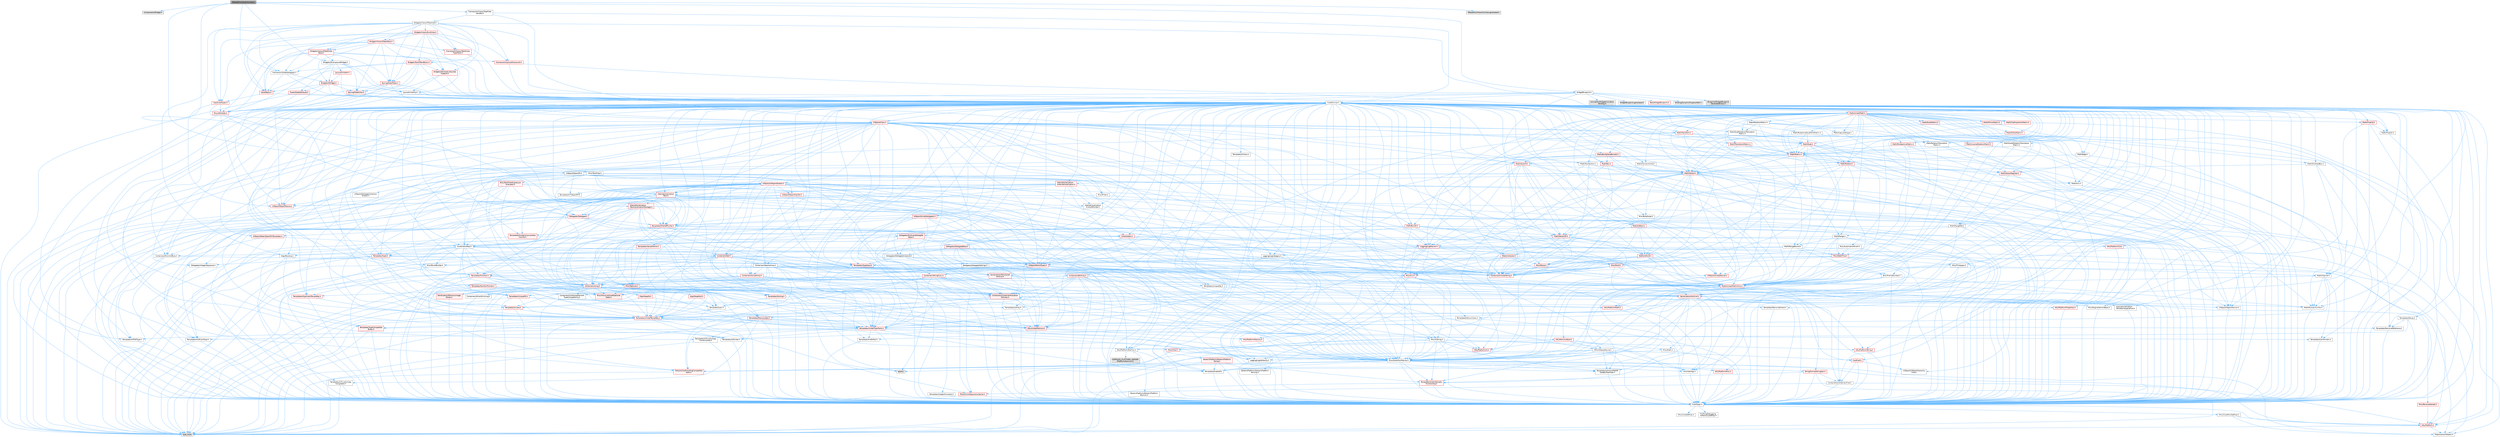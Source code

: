 digraph "SReadOnlyHierarchyView.h"
{
 // INTERACTIVE_SVG=YES
 // LATEX_PDF_SIZE
  bgcolor="transparent";
  edge [fontname=Helvetica,fontsize=10,labelfontname=Helvetica,labelfontsize=10];
  node [fontname=Helvetica,fontsize=10,shape=box,height=0.2,width=0.4];
  Node1 [id="Node000001",label="SReadOnlyHierarchyView.h",height=0.2,width=0.4,color="gray40", fillcolor="grey60", style="filled", fontcolor="black",tooltip=" "];
  Node1 -> Node2 [id="edge1_Node000001_Node000002",color="steelblue1",style="solid",tooltip=" "];
  Node2 [id="Node000002",label="Components/Widget.h",height=0.2,width=0.4,color="grey60", fillcolor="#E0E0E0", style="filled",tooltip=" "];
  Node1 -> Node3 [id="edge2_Node000001_Node000003",color="steelblue1",style="solid",tooltip=" "];
  Node3 [id="Node000003",label="Framework/Views/TreeFilter\lHandler.h",height=0.2,width=0.4,color="grey40", fillcolor="white", style="filled",URL="$db/df8/TreeFilterHandler_8h.html",tooltip=" "];
  Node3 -> Node4 [id="edge3_Node000003_Node000004",color="steelblue1",style="solid",tooltip=" "];
  Node4 [id="Node000004",label="CoreMinimal.h",height=0.2,width=0.4,color="grey40", fillcolor="white", style="filled",URL="$d7/d67/CoreMinimal_8h.html",tooltip=" "];
  Node4 -> Node5 [id="edge4_Node000004_Node000005",color="steelblue1",style="solid",tooltip=" "];
  Node5 [id="Node000005",label="CoreTypes.h",height=0.2,width=0.4,color="grey40", fillcolor="white", style="filled",URL="$dc/dec/CoreTypes_8h.html",tooltip=" "];
  Node5 -> Node6 [id="edge5_Node000005_Node000006",color="steelblue1",style="solid",tooltip=" "];
  Node6 [id="Node000006",label="HAL/Platform.h",height=0.2,width=0.4,color="red", fillcolor="#FFF0F0", style="filled",URL="$d9/dd0/Platform_8h.html",tooltip=" "];
  Node6 -> Node9 [id="edge6_Node000006_Node000009",color="steelblue1",style="solid",tooltip=" "];
  Node9 [id="Node000009",label="type_traits",height=0.2,width=0.4,color="grey60", fillcolor="#E0E0E0", style="filled",tooltip=" "];
  Node6 -> Node10 [id="edge7_Node000006_Node000010",color="steelblue1",style="solid",tooltip=" "];
  Node10 [id="Node000010",label="PreprocessorHelpers.h",height=0.2,width=0.4,color="grey40", fillcolor="white", style="filled",URL="$db/ddb/PreprocessorHelpers_8h.html",tooltip=" "];
  Node5 -> Node16 [id="edge8_Node000005_Node000016",color="steelblue1",style="solid",tooltip=" "];
  Node16 [id="Node000016",label="ProfilingDebugging\l/UMemoryDefines.h",height=0.2,width=0.4,color="grey40", fillcolor="white", style="filled",URL="$d2/da2/UMemoryDefines_8h.html",tooltip=" "];
  Node5 -> Node17 [id="edge9_Node000005_Node000017",color="steelblue1",style="solid",tooltip=" "];
  Node17 [id="Node000017",label="Misc/CoreMiscDefines.h",height=0.2,width=0.4,color="grey40", fillcolor="white", style="filled",URL="$da/d38/CoreMiscDefines_8h.html",tooltip=" "];
  Node17 -> Node6 [id="edge10_Node000017_Node000006",color="steelblue1",style="solid",tooltip=" "];
  Node17 -> Node10 [id="edge11_Node000017_Node000010",color="steelblue1",style="solid",tooltip=" "];
  Node5 -> Node18 [id="edge12_Node000005_Node000018",color="steelblue1",style="solid",tooltip=" "];
  Node18 [id="Node000018",label="Misc/CoreDefines.h",height=0.2,width=0.4,color="grey40", fillcolor="white", style="filled",URL="$d3/dd2/CoreDefines_8h.html",tooltip=" "];
  Node4 -> Node19 [id="edge13_Node000004_Node000019",color="steelblue1",style="solid",tooltip=" "];
  Node19 [id="Node000019",label="CoreFwd.h",height=0.2,width=0.4,color="red", fillcolor="#FFF0F0", style="filled",URL="$d1/d1e/CoreFwd_8h.html",tooltip=" "];
  Node19 -> Node5 [id="edge14_Node000019_Node000005",color="steelblue1",style="solid",tooltip=" "];
  Node19 -> Node20 [id="edge15_Node000019_Node000020",color="steelblue1",style="solid",tooltip=" "];
  Node20 [id="Node000020",label="Containers/ContainersFwd.h",height=0.2,width=0.4,color="grey40", fillcolor="white", style="filled",URL="$d4/d0a/ContainersFwd_8h.html",tooltip=" "];
  Node20 -> Node6 [id="edge16_Node000020_Node000006",color="steelblue1",style="solid",tooltip=" "];
  Node20 -> Node5 [id="edge17_Node000020_Node000005",color="steelblue1",style="solid",tooltip=" "];
  Node20 -> Node21 [id="edge18_Node000020_Node000021",color="steelblue1",style="solid",tooltip=" "];
  Node21 [id="Node000021",label="Traits/IsContiguousContainer.h",height=0.2,width=0.4,color="red", fillcolor="#FFF0F0", style="filled",URL="$d5/d3c/IsContiguousContainer_8h.html",tooltip=" "];
  Node21 -> Node5 [id="edge19_Node000021_Node000005",color="steelblue1",style="solid",tooltip=" "];
  Node19 -> Node25 [id="edge20_Node000019_Node000025",color="steelblue1",style="solid",tooltip=" "];
  Node25 [id="Node000025",label="UObject/UObjectHierarchy\lFwd.h",height=0.2,width=0.4,color="grey40", fillcolor="white", style="filled",URL="$d3/d13/UObjectHierarchyFwd_8h.html",tooltip=" "];
  Node4 -> Node25 [id="edge21_Node000004_Node000025",color="steelblue1",style="solid",tooltip=" "];
  Node4 -> Node20 [id="edge22_Node000004_Node000020",color="steelblue1",style="solid",tooltip=" "];
  Node4 -> Node26 [id="edge23_Node000004_Node000026",color="steelblue1",style="solid",tooltip=" "];
  Node26 [id="Node000026",label="Misc/VarArgs.h",height=0.2,width=0.4,color="grey40", fillcolor="white", style="filled",URL="$d5/d6f/VarArgs_8h.html",tooltip=" "];
  Node26 -> Node5 [id="edge24_Node000026_Node000005",color="steelblue1",style="solid",tooltip=" "];
  Node4 -> Node27 [id="edge25_Node000004_Node000027",color="steelblue1",style="solid",tooltip=" "];
  Node27 [id="Node000027",label="Logging/LogVerbosity.h",height=0.2,width=0.4,color="grey40", fillcolor="white", style="filled",URL="$d2/d8f/LogVerbosity_8h.html",tooltip=" "];
  Node27 -> Node5 [id="edge26_Node000027_Node000005",color="steelblue1",style="solid",tooltip=" "];
  Node4 -> Node28 [id="edge27_Node000004_Node000028",color="steelblue1",style="solid",tooltip=" "];
  Node28 [id="Node000028",label="Misc/OutputDevice.h",height=0.2,width=0.4,color="grey40", fillcolor="white", style="filled",URL="$d7/d32/OutputDevice_8h.html",tooltip=" "];
  Node28 -> Node19 [id="edge28_Node000028_Node000019",color="steelblue1",style="solid",tooltip=" "];
  Node28 -> Node5 [id="edge29_Node000028_Node000005",color="steelblue1",style="solid",tooltip=" "];
  Node28 -> Node27 [id="edge30_Node000028_Node000027",color="steelblue1",style="solid",tooltip=" "];
  Node28 -> Node26 [id="edge31_Node000028_Node000026",color="steelblue1",style="solid",tooltip=" "];
  Node28 -> Node29 [id="edge32_Node000028_Node000029",color="steelblue1",style="solid",tooltip=" "];
  Node29 [id="Node000029",label="Templates/IsArrayOrRefOf\lTypeByPredicate.h",height=0.2,width=0.4,color="grey40", fillcolor="white", style="filled",URL="$d6/da1/IsArrayOrRefOfTypeByPredicate_8h.html",tooltip=" "];
  Node29 -> Node5 [id="edge33_Node000029_Node000005",color="steelblue1",style="solid",tooltip=" "];
  Node28 -> Node30 [id="edge34_Node000028_Node000030",color="steelblue1",style="solid",tooltip=" "];
  Node30 [id="Node000030",label="Templates/IsValidVariadic\lFunctionArg.h",height=0.2,width=0.4,color="red", fillcolor="#FFF0F0", style="filled",URL="$d0/dc8/IsValidVariadicFunctionArg_8h.html",tooltip=" "];
  Node30 -> Node5 [id="edge35_Node000030_Node000005",color="steelblue1",style="solid",tooltip=" "];
  Node30 -> Node9 [id="edge36_Node000030_Node000009",color="steelblue1",style="solid",tooltip=" "];
  Node28 -> Node32 [id="edge37_Node000028_Node000032",color="steelblue1",style="solid",tooltip=" "];
  Node32 [id="Node000032",label="Traits/IsCharEncodingCompatible\lWith.h",height=0.2,width=0.4,color="red", fillcolor="#FFF0F0", style="filled",URL="$df/dd1/IsCharEncodingCompatibleWith_8h.html",tooltip=" "];
  Node32 -> Node9 [id="edge38_Node000032_Node000009",color="steelblue1",style="solid",tooltip=" "];
  Node4 -> Node34 [id="edge39_Node000004_Node000034",color="steelblue1",style="solid",tooltip=" "];
  Node34 [id="Node000034",label="HAL/PlatformCrt.h",height=0.2,width=0.4,color="red", fillcolor="#FFF0F0", style="filled",URL="$d8/d75/PlatformCrt_8h.html",tooltip=" "];
  Node4 -> Node44 [id="edge40_Node000004_Node000044",color="steelblue1",style="solid",tooltip=" "];
  Node44 [id="Node000044",label="HAL/PlatformMisc.h",height=0.2,width=0.4,color="red", fillcolor="#FFF0F0", style="filled",URL="$d0/df5/PlatformMisc_8h.html",tooltip=" "];
  Node44 -> Node5 [id="edge41_Node000044_Node000005",color="steelblue1",style="solid",tooltip=" "];
  Node4 -> Node63 [id="edge42_Node000004_Node000063",color="steelblue1",style="solid",tooltip=" "];
  Node63 [id="Node000063",label="Misc/AssertionMacros.h",height=0.2,width=0.4,color="grey40", fillcolor="white", style="filled",URL="$d0/dfa/AssertionMacros_8h.html",tooltip=" "];
  Node63 -> Node5 [id="edge43_Node000063_Node000005",color="steelblue1",style="solid",tooltip=" "];
  Node63 -> Node6 [id="edge44_Node000063_Node000006",color="steelblue1",style="solid",tooltip=" "];
  Node63 -> Node44 [id="edge45_Node000063_Node000044",color="steelblue1",style="solid",tooltip=" "];
  Node63 -> Node10 [id="edge46_Node000063_Node000010",color="steelblue1",style="solid",tooltip=" "];
  Node63 -> Node64 [id="edge47_Node000063_Node000064",color="steelblue1",style="solid",tooltip=" "];
  Node64 [id="Node000064",label="Templates/EnableIf.h",height=0.2,width=0.4,color="grey40", fillcolor="white", style="filled",URL="$d7/d60/EnableIf_8h.html",tooltip=" "];
  Node64 -> Node5 [id="edge48_Node000064_Node000005",color="steelblue1",style="solid",tooltip=" "];
  Node63 -> Node29 [id="edge49_Node000063_Node000029",color="steelblue1",style="solid",tooltip=" "];
  Node63 -> Node30 [id="edge50_Node000063_Node000030",color="steelblue1",style="solid",tooltip=" "];
  Node63 -> Node32 [id="edge51_Node000063_Node000032",color="steelblue1",style="solid",tooltip=" "];
  Node63 -> Node26 [id="edge52_Node000063_Node000026",color="steelblue1",style="solid",tooltip=" "];
  Node63 -> Node65 [id="edge53_Node000063_Node000065",color="steelblue1",style="solid",tooltip=" "];
  Node65 [id="Node000065",label="String/FormatStringSan.h",height=0.2,width=0.4,color="red", fillcolor="#FFF0F0", style="filled",URL="$d3/d8b/FormatStringSan_8h.html",tooltip=" "];
  Node65 -> Node9 [id="edge54_Node000065_Node000009",color="steelblue1",style="solid",tooltip=" "];
  Node65 -> Node5 [id="edge55_Node000065_Node000005",color="steelblue1",style="solid",tooltip=" "];
  Node65 -> Node30 [id="edge56_Node000065_Node000030",color="steelblue1",style="solid",tooltip=" "];
  Node65 -> Node20 [id="edge57_Node000065_Node000020",color="steelblue1",style="solid",tooltip=" "];
  Node63 -> Node71 [id="edge58_Node000063_Node000071",color="steelblue1",style="solid",tooltip=" "];
  Node71 [id="Node000071",label="atomic",height=0.2,width=0.4,color="grey60", fillcolor="#E0E0E0", style="filled",tooltip=" "];
  Node4 -> Node72 [id="edge59_Node000004_Node000072",color="steelblue1",style="solid",tooltip=" "];
  Node72 [id="Node000072",label="Templates/IsPointer.h",height=0.2,width=0.4,color="grey40", fillcolor="white", style="filled",URL="$d7/d05/IsPointer_8h.html",tooltip=" "];
  Node72 -> Node5 [id="edge60_Node000072_Node000005",color="steelblue1",style="solid",tooltip=" "];
  Node4 -> Node73 [id="edge61_Node000004_Node000073",color="steelblue1",style="solid",tooltip=" "];
  Node73 [id="Node000073",label="HAL/PlatformMemory.h",height=0.2,width=0.4,color="red", fillcolor="#FFF0F0", style="filled",URL="$de/d68/PlatformMemory_8h.html",tooltip=" "];
  Node73 -> Node5 [id="edge62_Node000073_Node000005",color="steelblue1",style="solid",tooltip=" "];
  Node4 -> Node56 [id="edge63_Node000004_Node000056",color="steelblue1",style="solid",tooltip=" "];
  Node56 [id="Node000056",label="HAL/PlatformAtomics.h",height=0.2,width=0.4,color="grey40", fillcolor="white", style="filled",URL="$d3/d36/PlatformAtomics_8h.html",tooltip=" "];
  Node56 -> Node5 [id="edge64_Node000056_Node000005",color="steelblue1",style="solid",tooltip=" "];
  Node56 -> Node57 [id="edge65_Node000056_Node000057",color="steelblue1",style="solid",tooltip=" "];
  Node57 [id="Node000057",label="GenericPlatform/GenericPlatform\lAtomics.h",height=0.2,width=0.4,color="grey40", fillcolor="white", style="filled",URL="$da/d72/GenericPlatformAtomics_8h.html",tooltip=" "];
  Node57 -> Node5 [id="edge66_Node000057_Node000005",color="steelblue1",style="solid",tooltip=" "];
  Node56 -> Node58 [id="edge67_Node000056_Node000058",color="steelblue1",style="solid",tooltip=" "];
  Node58 [id="Node000058",label="COMPILED_PLATFORM_HEADER\l(PlatformAtomics.h)",height=0.2,width=0.4,color="grey60", fillcolor="#E0E0E0", style="filled",tooltip=" "];
  Node4 -> Node78 [id="edge68_Node000004_Node000078",color="steelblue1",style="solid",tooltip=" "];
  Node78 [id="Node000078",label="Misc/Exec.h",height=0.2,width=0.4,color="grey40", fillcolor="white", style="filled",URL="$de/ddb/Exec_8h.html",tooltip=" "];
  Node78 -> Node5 [id="edge69_Node000078_Node000005",color="steelblue1",style="solid",tooltip=" "];
  Node78 -> Node63 [id="edge70_Node000078_Node000063",color="steelblue1",style="solid",tooltip=" "];
  Node4 -> Node79 [id="edge71_Node000004_Node000079",color="steelblue1",style="solid",tooltip=" "];
  Node79 [id="Node000079",label="HAL/MemoryBase.h",height=0.2,width=0.4,color="red", fillcolor="#FFF0F0", style="filled",URL="$d6/d9f/MemoryBase_8h.html",tooltip=" "];
  Node79 -> Node5 [id="edge72_Node000079_Node000005",color="steelblue1",style="solid",tooltip=" "];
  Node79 -> Node56 [id="edge73_Node000079_Node000056",color="steelblue1",style="solid",tooltip=" "];
  Node79 -> Node34 [id="edge74_Node000079_Node000034",color="steelblue1",style="solid",tooltip=" "];
  Node79 -> Node78 [id="edge75_Node000079_Node000078",color="steelblue1",style="solid",tooltip=" "];
  Node79 -> Node28 [id="edge76_Node000079_Node000028",color="steelblue1",style="solid",tooltip=" "];
  Node4 -> Node89 [id="edge77_Node000004_Node000089",color="steelblue1",style="solid",tooltip=" "];
  Node89 [id="Node000089",label="HAL/UnrealMemory.h",height=0.2,width=0.4,color="red", fillcolor="#FFF0F0", style="filled",URL="$d9/d96/UnrealMemory_8h.html",tooltip=" "];
  Node89 -> Node5 [id="edge78_Node000089_Node000005",color="steelblue1",style="solid",tooltip=" "];
  Node89 -> Node79 [id="edge79_Node000089_Node000079",color="steelblue1",style="solid",tooltip=" "];
  Node89 -> Node73 [id="edge80_Node000089_Node000073",color="steelblue1",style="solid",tooltip=" "];
  Node89 -> Node72 [id="edge81_Node000089_Node000072",color="steelblue1",style="solid",tooltip=" "];
  Node4 -> Node91 [id="edge82_Node000004_Node000091",color="steelblue1",style="solid",tooltip=" "];
  Node91 [id="Node000091",label="Templates/IsArithmetic.h",height=0.2,width=0.4,color="grey40", fillcolor="white", style="filled",URL="$d2/d5d/IsArithmetic_8h.html",tooltip=" "];
  Node91 -> Node5 [id="edge83_Node000091_Node000005",color="steelblue1",style="solid",tooltip=" "];
  Node4 -> Node85 [id="edge84_Node000004_Node000085",color="steelblue1",style="solid",tooltip=" "];
  Node85 [id="Node000085",label="Templates/AndOrNot.h",height=0.2,width=0.4,color="grey40", fillcolor="white", style="filled",URL="$db/d0a/AndOrNot_8h.html",tooltip=" "];
  Node85 -> Node5 [id="edge85_Node000085_Node000005",color="steelblue1",style="solid",tooltip=" "];
  Node4 -> Node92 [id="edge86_Node000004_Node000092",color="steelblue1",style="solid",tooltip=" "];
  Node92 [id="Node000092",label="Templates/IsPODType.h",height=0.2,width=0.4,color="grey40", fillcolor="white", style="filled",URL="$d7/db1/IsPODType_8h.html",tooltip=" "];
  Node92 -> Node5 [id="edge87_Node000092_Node000005",color="steelblue1",style="solid",tooltip=" "];
  Node4 -> Node93 [id="edge88_Node000004_Node000093",color="steelblue1",style="solid",tooltip=" "];
  Node93 [id="Node000093",label="Templates/IsUECoreType.h",height=0.2,width=0.4,color="grey40", fillcolor="white", style="filled",URL="$d1/db8/IsUECoreType_8h.html",tooltip=" "];
  Node93 -> Node5 [id="edge89_Node000093_Node000005",color="steelblue1",style="solid",tooltip=" "];
  Node93 -> Node9 [id="edge90_Node000093_Node000009",color="steelblue1",style="solid",tooltip=" "];
  Node4 -> Node86 [id="edge91_Node000004_Node000086",color="steelblue1",style="solid",tooltip=" "];
  Node86 [id="Node000086",label="Templates/IsTriviallyCopy\lConstructible.h",height=0.2,width=0.4,color="grey40", fillcolor="white", style="filled",URL="$d3/d78/IsTriviallyCopyConstructible_8h.html",tooltip=" "];
  Node86 -> Node5 [id="edge92_Node000086_Node000005",color="steelblue1",style="solid",tooltip=" "];
  Node86 -> Node9 [id="edge93_Node000086_Node000009",color="steelblue1",style="solid",tooltip=" "];
  Node4 -> Node94 [id="edge94_Node000004_Node000094",color="steelblue1",style="solid",tooltip=" "];
  Node94 [id="Node000094",label="Templates/UnrealTypeTraits.h",height=0.2,width=0.4,color="red", fillcolor="#FFF0F0", style="filled",URL="$d2/d2d/UnrealTypeTraits_8h.html",tooltip=" "];
  Node94 -> Node5 [id="edge95_Node000094_Node000005",color="steelblue1",style="solid",tooltip=" "];
  Node94 -> Node72 [id="edge96_Node000094_Node000072",color="steelblue1",style="solid",tooltip=" "];
  Node94 -> Node63 [id="edge97_Node000094_Node000063",color="steelblue1",style="solid",tooltip=" "];
  Node94 -> Node85 [id="edge98_Node000094_Node000085",color="steelblue1",style="solid",tooltip=" "];
  Node94 -> Node64 [id="edge99_Node000094_Node000064",color="steelblue1",style="solid",tooltip=" "];
  Node94 -> Node91 [id="edge100_Node000094_Node000091",color="steelblue1",style="solid",tooltip=" "];
  Node94 -> Node92 [id="edge101_Node000094_Node000092",color="steelblue1",style="solid",tooltip=" "];
  Node94 -> Node93 [id="edge102_Node000094_Node000093",color="steelblue1",style="solid",tooltip=" "];
  Node94 -> Node86 [id="edge103_Node000094_Node000086",color="steelblue1",style="solid",tooltip=" "];
  Node4 -> Node64 [id="edge104_Node000004_Node000064",color="steelblue1",style="solid",tooltip=" "];
  Node4 -> Node96 [id="edge105_Node000004_Node000096",color="steelblue1",style="solid",tooltip=" "];
  Node96 [id="Node000096",label="Templates/RemoveReference.h",height=0.2,width=0.4,color="grey40", fillcolor="white", style="filled",URL="$da/dbe/RemoveReference_8h.html",tooltip=" "];
  Node96 -> Node5 [id="edge106_Node000096_Node000005",color="steelblue1",style="solid",tooltip=" "];
  Node4 -> Node97 [id="edge107_Node000004_Node000097",color="steelblue1",style="solid",tooltip=" "];
  Node97 [id="Node000097",label="Templates/IntegralConstant.h",height=0.2,width=0.4,color="grey40", fillcolor="white", style="filled",URL="$db/d1b/IntegralConstant_8h.html",tooltip=" "];
  Node97 -> Node5 [id="edge108_Node000097_Node000005",color="steelblue1",style="solid",tooltip=" "];
  Node4 -> Node98 [id="edge109_Node000004_Node000098",color="steelblue1",style="solid",tooltip=" "];
  Node98 [id="Node000098",label="Templates/IsClass.h",height=0.2,width=0.4,color="grey40", fillcolor="white", style="filled",URL="$db/dcb/IsClass_8h.html",tooltip=" "];
  Node98 -> Node5 [id="edge110_Node000098_Node000005",color="steelblue1",style="solid",tooltip=" "];
  Node4 -> Node99 [id="edge111_Node000004_Node000099",color="steelblue1",style="solid",tooltip=" "];
  Node99 [id="Node000099",label="Templates/TypeCompatible\lBytes.h",height=0.2,width=0.4,color="red", fillcolor="#FFF0F0", style="filled",URL="$df/d0a/TypeCompatibleBytes_8h.html",tooltip=" "];
  Node99 -> Node5 [id="edge112_Node000099_Node000005",color="steelblue1",style="solid",tooltip=" "];
  Node99 -> Node9 [id="edge113_Node000099_Node000009",color="steelblue1",style="solid",tooltip=" "];
  Node4 -> Node21 [id="edge114_Node000004_Node000021",color="steelblue1",style="solid",tooltip=" "];
  Node4 -> Node100 [id="edge115_Node000004_Node000100",color="steelblue1",style="solid",tooltip=" "];
  Node100 [id="Node000100",label="Templates/UnrealTemplate.h",height=0.2,width=0.4,color="red", fillcolor="#FFF0F0", style="filled",URL="$d4/d24/UnrealTemplate_8h.html",tooltip=" "];
  Node100 -> Node5 [id="edge116_Node000100_Node000005",color="steelblue1",style="solid",tooltip=" "];
  Node100 -> Node72 [id="edge117_Node000100_Node000072",color="steelblue1",style="solid",tooltip=" "];
  Node100 -> Node89 [id="edge118_Node000100_Node000089",color="steelblue1",style="solid",tooltip=" "];
  Node100 -> Node94 [id="edge119_Node000100_Node000094",color="steelblue1",style="solid",tooltip=" "];
  Node100 -> Node96 [id="edge120_Node000100_Node000096",color="steelblue1",style="solid",tooltip=" "];
  Node100 -> Node99 [id="edge121_Node000100_Node000099",color="steelblue1",style="solid",tooltip=" "];
  Node100 -> Node21 [id="edge122_Node000100_Node000021",color="steelblue1",style="solid",tooltip=" "];
  Node100 -> Node9 [id="edge123_Node000100_Node000009",color="steelblue1",style="solid",tooltip=" "];
  Node4 -> Node49 [id="edge124_Node000004_Node000049",color="steelblue1",style="solid",tooltip=" "];
  Node49 [id="Node000049",label="Math/NumericLimits.h",height=0.2,width=0.4,color="grey40", fillcolor="white", style="filled",URL="$df/d1b/NumericLimits_8h.html",tooltip=" "];
  Node49 -> Node5 [id="edge125_Node000049_Node000005",color="steelblue1",style="solid",tooltip=" "];
  Node4 -> Node104 [id="edge126_Node000004_Node000104",color="steelblue1",style="solid",tooltip=" "];
  Node104 [id="Node000104",label="HAL/PlatformMath.h",height=0.2,width=0.4,color="red", fillcolor="#FFF0F0", style="filled",URL="$dc/d53/PlatformMath_8h.html",tooltip=" "];
  Node104 -> Node5 [id="edge127_Node000104_Node000005",color="steelblue1",style="solid",tooltip=" "];
  Node4 -> Node87 [id="edge128_Node000004_Node000087",color="steelblue1",style="solid",tooltip=" "];
  Node87 [id="Node000087",label="Templates/IsTriviallyCopy\lAssignable.h",height=0.2,width=0.4,color="grey40", fillcolor="white", style="filled",URL="$d2/df2/IsTriviallyCopyAssignable_8h.html",tooltip=" "];
  Node87 -> Node5 [id="edge129_Node000087_Node000005",color="steelblue1",style="solid",tooltip=" "];
  Node87 -> Node9 [id="edge130_Node000087_Node000009",color="steelblue1",style="solid",tooltip=" "];
  Node4 -> Node112 [id="edge131_Node000004_Node000112",color="steelblue1",style="solid",tooltip=" "];
  Node112 [id="Node000112",label="Templates/MemoryOps.h",height=0.2,width=0.4,color="red", fillcolor="#FFF0F0", style="filled",URL="$db/dea/MemoryOps_8h.html",tooltip=" "];
  Node112 -> Node5 [id="edge132_Node000112_Node000005",color="steelblue1",style="solid",tooltip=" "];
  Node112 -> Node89 [id="edge133_Node000112_Node000089",color="steelblue1",style="solid",tooltip=" "];
  Node112 -> Node87 [id="edge134_Node000112_Node000087",color="steelblue1",style="solid",tooltip=" "];
  Node112 -> Node86 [id="edge135_Node000112_Node000086",color="steelblue1",style="solid",tooltip=" "];
  Node112 -> Node94 [id="edge136_Node000112_Node000094",color="steelblue1",style="solid",tooltip=" "];
  Node112 -> Node9 [id="edge137_Node000112_Node000009",color="steelblue1",style="solid",tooltip=" "];
  Node4 -> Node113 [id="edge138_Node000004_Node000113",color="steelblue1",style="solid",tooltip=" "];
  Node113 [id="Node000113",label="Containers/ContainerAllocation\lPolicies.h",height=0.2,width=0.4,color="red", fillcolor="#FFF0F0", style="filled",URL="$d7/dff/ContainerAllocationPolicies_8h.html",tooltip=" "];
  Node113 -> Node5 [id="edge139_Node000113_Node000005",color="steelblue1",style="solid",tooltip=" "];
  Node113 -> Node113 [id="edge140_Node000113_Node000113",color="steelblue1",style="solid",tooltip=" "];
  Node113 -> Node104 [id="edge141_Node000113_Node000104",color="steelblue1",style="solid",tooltip=" "];
  Node113 -> Node89 [id="edge142_Node000113_Node000089",color="steelblue1",style="solid",tooltip=" "];
  Node113 -> Node49 [id="edge143_Node000113_Node000049",color="steelblue1",style="solid",tooltip=" "];
  Node113 -> Node63 [id="edge144_Node000113_Node000063",color="steelblue1",style="solid",tooltip=" "];
  Node113 -> Node112 [id="edge145_Node000113_Node000112",color="steelblue1",style="solid",tooltip=" "];
  Node113 -> Node99 [id="edge146_Node000113_Node000099",color="steelblue1",style="solid",tooltip=" "];
  Node113 -> Node9 [id="edge147_Node000113_Node000009",color="steelblue1",style="solid",tooltip=" "];
  Node4 -> Node116 [id="edge148_Node000004_Node000116",color="steelblue1",style="solid",tooltip=" "];
  Node116 [id="Node000116",label="Templates/IsEnumClass.h",height=0.2,width=0.4,color="grey40", fillcolor="white", style="filled",URL="$d7/d15/IsEnumClass_8h.html",tooltip=" "];
  Node116 -> Node5 [id="edge149_Node000116_Node000005",color="steelblue1",style="solid",tooltip=" "];
  Node116 -> Node85 [id="edge150_Node000116_Node000085",color="steelblue1",style="solid",tooltip=" "];
  Node4 -> Node117 [id="edge151_Node000004_Node000117",color="steelblue1",style="solid",tooltip=" "];
  Node117 [id="Node000117",label="HAL/PlatformProperties.h",height=0.2,width=0.4,color="red", fillcolor="#FFF0F0", style="filled",URL="$d9/db0/PlatformProperties_8h.html",tooltip=" "];
  Node117 -> Node5 [id="edge152_Node000117_Node000005",color="steelblue1",style="solid",tooltip=" "];
  Node4 -> Node120 [id="edge153_Node000004_Node000120",color="steelblue1",style="solid",tooltip=" "];
  Node120 [id="Node000120",label="Misc/EngineVersionBase.h",height=0.2,width=0.4,color="grey40", fillcolor="white", style="filled",URL="$d5/d2b/EngineVersionBase_8h.html",tooltip=" "];
  Node120 -> Node5 [id="edge154_Node000120_Node000005",color="steelblue1",style="solid",tooltip=" "];
  Node4 -> Node121 [id="edge155_Node000004_Node000121",color="steelblue1",style="solid",tooltip=" "];
  Node121 [id="Node000121",label="Internationalization\l/TextNamespaceFwd.h",height=0.2,width=0.4,color="grey40", fillcolor="white", style="filled",URL="$d8/d97/TextNamespaceFwd_8h.html",tooltip=" "];
  Node121 -> Node5 [id="edge156_Node000121_Node000005",color="steelblue1",style="solid",tooltip=" "];
  Node4 -> Node122 [id="edge157_Node000004_Node000122",color="steelblue1",style="solid",tooltip=" "];
  Node122 [id="Node000122",label="Serialization/Archive.h",height=0.2,width=0.4,color="red", fillcolor="#FFF0F0", style="filled",URL="$d7/d3b/Archive_8h.html",tooltip=" "];
  Node122 -> Node19 [id="edge158_Node000122_Node000019",color="steelblue1",style="solid",tooltip=" "];
  Node122 -> Node5 [id="edge159_Node000122_Node000005",color="steelblue1",style="solid",tooltip=" "];
  Node122 -> Node117 [id="edge160_Node000122_Node000117",color="steelblue1",style="solid",tooltip=" "];
  Node122 -> Node121 [id="edge161_Node000122_Node000121",color="steelblue1",style="solid",tooltip=" "];
  Node122 -> Node63 [id="edge162_Node000122_Node000063",color="steelblue1",style="solid",tooltip=" "];
  Node122 -> Node120 [id="edge163_Node000122_Node000120",color="steelblue1",style="solid",tooltip=" "];
  Node122 -> Node26 [id="edge164_Node000122_Node000026",color="steelblue1",style="solid",tooltip=" "];
  Node122 -> Node64 [id="edge165_Node000122_Node000064",color="steelblue1",style="solid",tooltip=" "];
  Node122 -> Node29 [id="edge166_Node000122_Node000029",color="steelblue1",style="solid",tooltip=" "];
  Node122 -> Node116 [id="edge167_Node000122_Node000116",color="steelblue1",style="solid",tooltip=" "];
  Node122 -> Node30 [id="edge168_Node000122_Node000030",color="steelblue1",style="solid",tooltip=" "];
  Node122 -> Node100 [id="edge169_Node000122_Node000100",color="steelblue1",style="solid",tooltip=" "];
  Node122 -> Node32 [id="edge170_Node000122_Node000032",color="steelblue1",style="solid",tooltip=" "];
  Node122 -> Node125 [id="edge171_Node000122_Node000125",color="steelblue1",style="solid",tooltip=" "];
  Node125 [id="Node000125",label="UObject/ObjectVersion.h",height=0.2,width=0.4,color="grey40", fillcolor="white", style="filled",URL="$da/d63/ObjectVersion_8h.html",tooltip=" "];
  Node125 -> Node5 [id="edge172_Node000125_Node000005",color="steelblue1",style="solid",tooltip=" "];
  Node4 -> Node126 [id="edge173_Node000004_Node000126",color="steelblue1",style="solid",tooltip=" "];
  Node126 [id="Node000126",label="Templates/Less.h",height=0.2,width=0.4,color="grey40", fillcolor="white", style="filled",URL="$de/dc8/Less_8h.html",tooltip=" "];
  Node126 -> Node5 [id="edge174_Node000126_Node000005",color="steelblue1",style="solid",tooltip=" "];
  Node126 -> Node100 [id="edge175_Node000126_Node000100",color="steelblue1",style="solid",tooltip=" "];
  Node4 -> Node127 [id="edge176_Node000004_Node000127",color="steelblue1",style="solid",tooltip=" "];
  Node127 [id="Node000127",label="Templates/Sorting.h",height=0.2,width=0.4,color="red", fillcolor="#FFF0F0", style="filled",URL="$d3/d9e/Sorting_8h.html",tooltip=" "];
  Node127 -> Node5 [id="edge177_Node000127_Node000005",color="steelblue1",style="solid",tooltip=" "];
  Node127 -> Node104 [id="edge178_Node000127_Node000104",color="steelblue1",style="solid",tooltip=" "];
  Node127 -> Node126 [id="edge179_Node000127_Node000126",color="steelblue1",style="solid",tooltip=" "];
  Node4 -> Node138 [id="edge180_Node000004_Node000138",color="steelblue1",style="solid",tooltip=" "];
  Node138 [id="Node000138",label="Misc/Char.h",height=0.2,width=0.4,color="red", fillcolor="#FFF0F0", style="filled",URL="$d0/d58/Char_8h.html",tooltip=" "];
  Node138 -> Node5 [id="edge181_Node000138_Node000005",color="steelblue1",style="solid",tooltip=" "];
  Node138 -> Node9 [id="edge182_Node000138_Node000009",color="steelblue1",style="solid",tooltip=" "];
  Node4 -> Node141 [id="edge183_Node000004_Node000141",color="steelblue1",style="solid",tooltip=" "];
  Node141 [id="Node000141",label="GenericPlatform/GenericPlatform\lStricmp.h",height=0.2,width=0.4,color="grey40", fillcolor="white", style="filled",URL="$d2/d86/GenericPlatformStricmp_8h.html",tooltip=" "];
  Node141 -> Node5 [id="edge184_Node000141_Node000005",color="steelblue1",style="solid",tooltip=" "];
  Node4 -> Node142 [id="edge185_Node000004_Node000142",color="steelblue1",style="solid",tooltip=" "];
  Node142 [id="Node000142",label="GenericPlatform/GenericPlatform\lString.h",height=0.2,width=0.4,color="red", fillcolor="#FFF0F0", style="filled",URL="$dd/d20/GenericPlatformString_8h.html",tooltip=" "];
  Node142 -> Node5 [id="edge186_Node000142_Node000005",color="steelblue1",style="solid",tooltip=" "];
  Node142 -> Node141 [id="edge187_Node000142_Node000141",color="steelblue1",style="solid",tooltip=" "];
  Node142 -> Node64 [id="edge188_Node000142_Node000064",color="steelblue1",style="solid",tooltip=" "];
  Node142 -> Node32 [id="edge189_Node000142_Node000032",color="steelblue1",style="solid",tooltip=" "];
  Node142 -> Node9 [id="edge190_Node000142_Node000009",color="steelblue1",style="solid",tooltip=" "];
  Node4 -> Node75 [id="edge191_Node000004_Node000075",color="steelblue1",style="solid",tooltip=" "];
  Node75 [id="Node000075",label="HAL/PlatformString.h",height=0.2,width=0.4,color="red", fillcolor="#FFF0F0", style="filled",URL="$db/db5/PlatformString_8h.html",tooltip=" "];
  Node75 -> Node5 [id="edge192_Node000075_Node000005",color="steelblue1",style="solid",tooltip=" "];
  Node4 -> Node145 [id="edge193_Node000004_Node000145",color="steelblue1",style="solid",tooltip=" "];
  Node145 [id="Node000145",label="Misc/CString.h",height=0.2,width=0.4,color="grey40", fillcolor="white", style="filled",URL="$d2/d49/CString_8h.html",tooltip=" "];
  Node145 -> Node5 [id="edge194_Node000145_Node000005",color="steelblue1",style="solid",tooltip=" "];
  Node145 -> Node34 [id="edge195_Node000145_Node000034",color="steelblue1",style="solid",tooltip=" "];
  Node145 -> Node75 [id="edge196_Node000145_Node000075",color="steelblue1",style="solid",tooltip=" "];
  Node145 -> Node63 [id="edge197_Node000145_Node000063",color="steelblue1",style="solid",tooltip=" "];
  Node145 -> Node138 [id="edge198_Node000145_Node000138",color="steelblue1",style="solid",tooltip=" "];
  Node145 -> Node26 [id="edge199_Node000145_Node000026",color="steelblue1",style="solid",tooltip=" "];
  Node145 -> Node29 [id="edge200_Node000145_Node000029",color="steelblue1",style="solid",tooltip=" "];
  Node145 -> Node30 [id="edge201_Node000145_Node000030",color="steelblue1",style="solid",tooltip=" "];
  Node145 -> Node32 [id="edge202_Node000145_Node000032",color="steelblue1",style="solid",tooltip=" "];
  Node4 -> Node146 [id="edge203_Node000004_Node000146",color="steelblue1",style="solid",tooltip=" "];
  Node146 [id="Node000146",label="Misc/Crc.h",height=0.2,width=0.4,color="red", fillcolor="#FFF0F0", style="filled",URL="$d4/dd2/Crc_8h.html",tooltip=" "];
  Node146 -> Node5 [id="edge204_Node000146_Node000005",color="steelblue1",style="solid",tooltip=" "];
  Node146 -> Node75 [id="edge205_Node000146_Node000075",color="steelblue1",style="solid",tooltip=" "];
  Node146 -> Node63 [id="edge206_Node000146_Node000063",color="steelblue1",style="solid",tooltip=" "];
  Node146 -> Node145 [id="edge207_Node000146_Node000145",color="steelblue1",style="solid",tooltip=" "];
  Node146 -> Node138 [id="edge208_Node000146_Node000138",color="steelblue1",style="solid",tooltip=" "];
  Node146 -> Node94 [id="edge209_Node000146_Node000094",color="steelblue1",style="solid",tooltip=" "];
  Node4 -> Node137 [id="edge210_Node000004_Node000137",color="steelblue1",style="solid",tooltip=" "];
  Node137 [id="Node000137",label="Math/UnrealMathUtility.h",height=0.2,width=0.4,color="red", fillcolor="#FFF0F0", style="filled",URL="$db/db8/UnrealMathUtility_8h.html",tooltip=" "];
  Node137 -> Node5 [id="edge211_Node000137_Node000005",color="steelblue1",style="solid",tooltip=" "];
  Node137 -> Node63 [id="edge212_Node000137_Node000063",color="steelblue1",style="solid",tooltip=" "];
  Node137 -> Node104 [id="edge213_Node000137_Node000104",color="steelblue1",style="solid",tooltip=" "];
  Node4 -> Node147 [id="edge214_Node000004_Node000147",color="steelblue1",style="solid",tooltip=" "];
  Node147 [id="Node000147",label="Containers/UnrealString.h",height=0.2,width=0.4,color="red", fillcolor="#FFF0F0", style="filled",URL="$d5/dba/UnrealString_8h.html",tooltip=" "];
  Node4 -> Node151 [id="edge215_Node000004_Node000151",color="steelblue1",style="solid",tooltip=" "];
  Node151 [id="Node000151",label="Containers/Array.h",height=0.2,width=0.4,color="red", fillcolor="#FFF0F0", style="filled",URL="$df/dd0/Array_8h.html",tooltip=" "];
  Node151 -> Node5 [id="edge216_Node000151_Node000005",color="steelblue1",style="solid",tooltip=" "];
  Node151 -> Node63 [id="edge217_Node000151_Node000063",color="steelblue1",style="solid",tooltip=" "];
  Node151 -> Node152 [id="edge218_Node000151_Node000152",color="steelblue1",style="solid",tooltip=" "];
  Node152 [id="Node000152",label="Misc/IntrusiveUnsetOptional\lState.h",height=0.2,width=0.4,color="red", fillcolor="#FFF0F0", style="filled",URL="$d2/d0a/IntrusiveUnsetOptionalState_8h.html",tooltip=" "];
  Node151 -> Node154 [id="edge219_Node000151_Node000154",color="steelblue1",style="solid",tooltip=" "];
  Node154 [id="Node000154",label="Misc/ReverseIterate.h",height=0.2,width=0.4,color="red", fillcolor="#FFF0F0", style="filled",URL="$db/de3/ReverseIterate_8h.html",tooltip=" "];
  Node154 -> Node6 [id="edge220_Node000154_Node000006",color="steelblue1",style="solid",tooltip=" "];
  Node151 -> Node89 [id="edge221_Node000151_Node000089",color="steelblue1",style="solid",tooltip=" "];
  Node151 -> Node94 [id="edge222_Node000151_Node000094",color="steelblue1",style="solid",tooltip=" "];
  Node151 -> Node100 [id="edge223_Node000151_Node000100",color="steelblue1",style="solid",tooltip=" "];
  Node151 -> Node156 [id="edge224_Node000151_Node000156",color="steelblue1",style="solid",tooltip=" "];
  Node156 [id="Node000156",label="Containers/AllowShrinking.h",height=0.2,width=0.4,color="grey40", fillcolor="white", style="filled",URL="$d7/d1a/AllowShrinking_8h.html",tooltip=" "];
  Node156 -> Node5 [id="edge225_Node000156_Node000005",color="steelblue1",style="solid",tooltip=" "];
  Node151 -> Node113 [id="edge226_Node000151_Node000113",color="steelblue1",style="solid",tooltip=" "];
  Node151 -> Node157 [id="edge227_Node000151_Node000157",color="steelblue1",style="solid",tooltip=" "];
  Node157 [id="Node000157",label="Containers/ContainerElement\lTypeCompatibility.h",height=0.2,width=0.4,color="grey40", fillcolor="white", style="filled",URL="$df/ddf/ContainerElementTypeCompatibility_8h.html",tooltip=" "];
  Node157 -> Node5 [id="edge228_Node000157_Node000005",color="steelblue1",style="solid",tooltip=" "];
  Node157 -> Node94 [id="edge229_Node000157_Node000094",color="steelblue1",style="solid",tooltip=" "];
  Node151 -> Node122 [id="edge230_Node000151_Node000122",color="steelblue1",style="solid",tooltip=" "];
  Node151 -> Node158 [id="edge231_Node000151_Node000158",color="steelblue1",style="solid",tooltip=" "];
  Node158 [id="Node000158",label="Serialization/MemoryImage\lWriter.h",height=0.2,width=0.4,color="red", fillcolor="#FFF0F0", style="filled",URL="$d0/d08/MemoryImageWriter_8h.html",tooltip=" "];
  Node158 -> Node5 [id="edge232_Node000158_Node000005",color="steelblue1",style="solid",tooltip=" "];
  Node151 -> Node167 [id="edge233_Node000151_Node000167",color="steelblue1",style="solid",tooltip=" "];
  Node167 [id="Node000167",label="Algo/Heapify.h",height=0.2,width=0.4,color="red", fillcolor="#FFF0F0", style="filled",URL="$d0/d2a/Heapify_8h.html",tooltip=" "];
  Node167 -> Node130 [id="edge234_Node000167_Node000130",color="steelblue1",style="solid",tooltip=" "];
  Node130 [id="Node000130",label="Templates/Invoke.h",height=0.2,width=0.4,color="red", fillcolor="#FFF0F0", style="filled",URL="$d7/deb/Invoke_8h.html",tooltip=" "];
  Node130 -> Node5 [id="edge235_Node000130_Node000005",color="steelblue1",style="solid",tooltip=" "];
  Node130 -> Node100 [id="edge236_Node000130_Node000100",color="steelblue1",style="solid",tooltip=" "];
  Node130 -> Node9 [id="edge237_Node000130_Node000009",color="steelblue1",style="solid",tooltip=" "];
  Node167 -> Node126 [id="edge238_Node000167_Node000126",color="steelblue1",style="solid",tooltip=" "];
  Node167 -> Node100 [id="edge239_Node000167_Node000100",color="steelblue1",style="solid",tooltip=" "];
  Node151 -> Node168 [id="edge240_Node000151_Node000168",color="steelblue1",style="solid",tooltip=" "];
  Node168 [id="Node000168",label="Algo/HeapSort.h",height=0.2,width=0.4,color="red", fillcolor="#FFF0F0", style="filled",URL="$d3/d92/HeapSort_8h.html",tooltip=" "];
  Node168 -> Node126 [id="edge241_Node000168_Node000126",color="steelblue1",style="solid",tooltip=" "];
  Node168 -> Node100 [id="edge242_Node000168_Node000100",color="steelblue1",style="solid",tooltip=" "];
  Node151 -> Node130 [id="edge243_Node000151_Node000130",color="steelblue1",style="solid",tooltip=" "];
  Node151 -> Node126 [id="edge244_Node000151_Node000126",color="steelblue1",style="solid",tooltip=" "];
  Node151 -> Node127 [id="edge245_Node000151_Node000127",color="steelblue1",style="solid",tooltip=" "];
  Node151 -> Node174 [id="edge246_Node000151_Node000174",color="steelblue1",style="solid",tooltip=" "];
  Node174 [id="Node000174",label="Templates/AlignmentTemplates.h",height=0.2,width=0.4,color="red", fillcolor="#FFF0F0", style="filled",URL="$dd/d32/AlignmentTemplates_8h.html",tooltip=" "];
  Node174 -> Node5 [id="edge247_Node000174_Node000005",color="steelblue1",style="solid",tooltip=" "];
  Node174 -> Node72 [id="edge248_Node000174_Node000072",color="steelblue1",style="solid",tooltip=" "];
  Node151 -> Node9 [id="edge249_Node000151_Node000009",color="steelblue1",style="solid",tooltip=" "];
  Node4 -> Node175 [id="edge250_Node000004_Node000175",color="steelblue1",style="solid",tooltip=" "];
  Node175 [id="Node000175",label="Misc/FrameNumber.h",height=0.2,width=0.4,color="grey40", fillcolor="white", style="filled",URL="$dd/dbd/FrameNumber_8h.html",tooltip=" "];
  Node175 -> Node5 [id="edge251_Node000175_Node000005",color="steelblue1",style="solid",tooltip=" "];
  Node175 -> Node49 [id="edge252_Node000175_Node000049",color="steelblue1",style="solid",tooltip=" "];
  Node175 -> Node137 [id="edge253_Node000175_Node000137",color="steelblue1",style="solid",tooltip=" "];
  Node175 -> Node64 [id="edge254_Node000175_Node000064",color="steelblue1",style="solid",tooltip=" "];
  Node175 -> Node94 [id="edge255_Node000175_Node000094",color="steelblue1",style="solid",tooltip=" "];
  Node4 -> Node176 [id="edge256_Node000004_Node000176",color="steelblue1",style="solid",tooltip=" "];
  Node176 [id="Node000176",label="Misc/Timespan.h",height=0.2,width=0.4,color="grey40", fillcolor="white", style="filled",URL="$da/dd9/Timespan_8h.html",tooltip=" "];
  Node176 -> Node5 [id="edge257_Node000176_Node000005",color="steelblue1",style="solid",tooltip=" "];
  Node176 -> Node177 [id="edge258_Node000176_Node000177",color="steelblue1",style="solid",tooltip=" "];
  Node177 [id="Node000177",label="Math/Interval.h",height=0.2,width=0.4,color="grey40", fillcolor="white", style="filled",URL="$d1/d55/Interval_8h.html",tooltip=" "];
  Node177 -> Node5 [id="edge259_Node000177_Node000005",color="steelblue1",style="solid",tooltip=" "];
  Node177 -> Node91 [id="edge260_Node000177_Node000091",color="steelblue1",style="solid",tooltip=" "];
  Node177 -> Node94 [id="edge261_Node000177_Node000094",color="steelblue1",style="solid",tooltip=" "];
  Node177 -> Node49 [id="edge262_Node000177_Node000049",color="steelblue1",style="solid",tooltip=" "];
  Node177 -> Node137 [id="edge263_Node000177_Node000137",color="steelblue1",style="solid",tooltip=" "];
  Node176 -> Node137 [id="edge264_Node000176_Node000137",color="steelblue1",style="solid",tooltip=" "];
  Node176 -> Node63 [id="edge265_Node000176_Node000063",color="steelblue1",style="solid",tooltip=" "];
  Node4 -> Node178 [id="edge266_Node000004_Node000178",color="steelblue1",style="solid",tooltip=" "];
  Node178 [id="Node000178",label="Containers/StringConv.h",height=0.2,width=0.4,color="red", fillcolor="#FFF0F0", style="filled",URL="$d3/ddf/StringConv_8h.html",tooltip=" "];
  Node178 -> Node5 [id="edge267_Node000178_Node000005",color="steelblue1",style="solid",tooltip=" "];
  Node178 -> Node63 [id="edge268_Node000178_Node000063",color="steelblue1",style="solid",tooltip=" "];
  Node178 -> Node113 [id="edge269_Node000178_Node000113",color="steelblue1",style="solid",tooltip=" "];
  Node178 -> Node151 [id="edge270_Node000178_Node000151",color="steelblue1",style="solid",tooltip=" "];
  Node178 -> Node145 [id="edge271_Node000178_Node000145",color="steelblue1",style="solid",tooltip=" "];
  Node178 -> Node179 [id="edge272_Node000178_Node000179",color="steelblue1",style="solid",tooltip=" "];
  Node179 [id="Node000179",label="Templates/IsArray.h",height=0.2,width=0.4,color="grey40", fillcolor="white", style="filled",URL="$d8/d8d/IsArray_8h.html",tooltip=" "];
  Node179 -> Node5 [id="edge273_Node000179_Node000005",color="steelblue1",style="solid",tooltip=" "];
  Node178 -> Node100 [id="edge274_Node000178_Node000100",color="steelblue1",style="solid",tooltip=" "];
  Node178 -> Node94 [id="edge275_Node000178_Node000094",color="steelblue1",style="solid",tooltip=" "];
  Node178 -> Node32 [id="edge276_Node000178_Node000032",color="steelblue1",style="solid",tooltip=" "];
  Node178 -> Node21 [id="edge277_Node000178_Node000021",color="steelblue1",style="solid",tooltip=" "];
  Node178 -> Node9 [id="edge278_Node000178_Node000009",color="steelblue1",style="solid",tooltip=" "];
  Node4 -> Node180 [id="edge279_Node000004_Node000180",color="steelblue1",style="solid",tooltip=" "];
  Node180 [id="Node000180",label="UObject/UnrealNames.h",height=0.2,width=0.4,color="red", fillcolor="#FFF0F0", style="filled",URL="$d8/db1/UnrealNames_8h.html",tooltip=" "];
  Node180 -> Node5 [id="edge280_Node000180_Node000005",color="steelblue1",style="solid",tooltip=" "];
  Node4 -> Node182 [id="edge281_Node000004_Node000182",color="steelblue1",style="solid",tooltip=" "];
  Node182 [id="Node000182",label="UObject/NameTypes.h",height=0.2,width=0.4,color="red", fillcolor="#FFF0F0", style="filled",URL="$d6/d35/NameTypes_8h.html",tooltip=" "];
  Node182 -> Node5 [id="edge282_Node000182_Node000005",color="steelblue1",style="solid",tooltip=" "];
  Node182 -> Node63 [id="edge283_Node000182_Node000063",color="steelblue1",style="solid",tooltip=" "];
  Node182 -> Node89 [id="edge284_Node000182_Node000089",color="steelblue1",style="solid",tooltip=" "];
  Node182 -> Node94 [id="edge285_Node000182_Node000094",color="steelblue1",style="solid",tooltip=" "];
  Node182 -> Node100 [id="edge286_Node000182_Node000100",color="steelblue1",style="solid",tooltip=" "];
  Node182 -> Node147 [id="edge287_Node000182_Node000147",color="steelblue1",style="solid",tooltip=" "];
  Node182 -> Node178 [id="edge288_Node000182_Node000178",color="steelblue1",style="solid",tooltip=" "];
  Node182 -> Node180 [id="edge289_Node000182_Node000180",color="steelblue1",style="solid",tooltip=" "];
  Node182 -> Node152 [id="edge290_Node000182_Node000152",color="steelblue1",style="solid",tooltip=" "];
  Node4 -> Node190 [id="edge291_Node000004_Node000190",color="steelblue1",style="solid",tooltip=" "];
  Node190 [id="Node000190",label="Misc/Parse.h",height=0.2,width=0.4,color="red", fillcolor="#FFF0F0", style="filled",URL="$dc/d71/Parse_8h.html",tooltip=" "];
  Node190 -> Node147 [id="edge292_Node000190_Node000147",color="steelblue1",style="solid",tooltip=" "];
  Node190 -> Node5 [id="edge293_Node000190_Node000005",color="steelblue1",style="solid",tooltip=" "];
  Node190 -> Node34 [id="edge294_Node000190_Node000034",color="steelblue1",style="solid",tooltip=" "];
  Node190 -> Node191 [id="edge295_Node000190_Node000191",color="steelblue1",style="solid",tooltip=" "];
  Node191 [id="Node000191",label="Templates/Function.h",height=0.2,width=0.4,color="red", fillcolor="#FFF0F0", style="filled",URL="$df/df5/Function_8h.html",tooltip=" "];
  Node191 -> Node5 [id="edge296_Node000191_Node000005",color="steelblue1",style="solid",tooltip=" "];
  Node191 -> Node63 [id="edge297_Node000191_Node000063",color="steelblue1",style="solid",tooltip=" "];
  Node191 -> Node152 [id="edge298_Node000191_Node000152",color="steelblue1",style="solid",tooltip=" "];
  Node191 -> Node89 [id="edge299_Node000191_Node000089",color="steelblue1",style="solid",tooltip=" "];
  Node191 -> Node94 [id="edge300_Node000191_Node000094",color="steelblue1",style="solid",tooltip=" "];
  Node191 -> Node130 [id="edge301_Node000191_Node000130",color="steelblue1",style="solid",tooltip=" "];
  Node191 -> Node100 [id="edge302_Node000191_Node000100",color="steelblue1",style="solid",tooltip=" "];
  Node191 -> Node137 [id="edge303_Node000191_Node000137",color="steelblue1",style="solid",tooltip=" "];
  Node191 -> Node9 [id="edge304_Node000191_Node000009",color="steelblue1",style="solid",tooltip=" "];
  Node4 -> Node174 [id="edge305_Node000004_Node000174",color="steelblue1",style="solid",tooltip=" "];
  Node4 -> Node193 [id="edge306_Node000004_Node000193",color="steelblue1",style="solid",tooltip=" "];
  Node193 [id="Node000193",label="Misc/StructBuilder.h",height=0.2,width=0.4,color="grey40", fillcolor="white", style="filled",URL="$d9/db3/StructBuilder_8h.html",tooltip=" "];
  Node193 -> Node5 [id="edge307_Node000193_Node000005",color="steelblue1",style="solid",tooltip=" "];
  Node193 -> Node137 [id="edge308_Node000193_Node000137",color="steelblue1",style="solid",tooltip=" "];
  Node193 -> Node174 [id="edge309_Node000193_Node000174",color="steelblue1",style="solid",tooltip=" "];
  Node4 -> Node106 [id="edge310_Node000004_Node000106",color="steelblue1",style="solid",tooltip=" "];
  Node106 [id="Node000106",label="Templates/Decay.h",height=0.2,width=0.4,color="grey40", fillcolor="white", style="filled",URL="$dd/d0f/Decay_8h.html",tooltip=" "];
  Node106 -> Node5 [id="edge311_Node000106_Node000005",color="steelblue1",style="solid",tooltip=" "];
  Node106 -> Node96 [id="edge312_Node000106_Node000096",color="steelblue1",style="solid",tooltip=" "];
  Node106 -> Node9 [id="edge313_Node000106_Node000009",color="steelblue1",style="solid",tooltip=" "];
  Node4 -> Node194 [id="edge314_Node000004_Node000194",color="steelblue1",style="solid",tooltip=" "];
  Node194 [id="Node000194",label="Templates/PointerIsConvertible\lFromTo.h",height=0.2,width=0.4,color="red", fillcolor="#FFF0F0", style="filled",URL="$d6/d65/PointerIsConvertibleFromTo_8h.html",tooltip=" "];
  Node194 -> Node5 [id="edge315_Node000194_Node000005",color="steelblue1",style="solid",tooltip=" "];
  Node194 -> Node9 [id="edge316_Node000194_Node000009",color="steelblue1",style="solid",tooltip=" "];
  Node4 -> Node130 [id="edge317_Node000004_Node000130",color="steelblue1",style="solid",tooltip=" "];
  Node4 -> Node191 [id="edge318_Node000004_Node000191",color="steelblue1",style="solid",tooltip=" "];
  Node4 -> Node163 [id="edge319_Node000004_Node000163",color="steelblue1",style="solid",tooltip=" "];
  Node163 [id="Node000163",label="Templates/TypeHash.h",height=0.2,width=0.4,color="red", fillcolor="#FFF0F0", style="filled",URL="$d1/d62/TypeHash_8h.html",tooltip=" "];
  Node163 -> Node5 [id="edge320_Node000163_Node000005",color="steelblue1",style="solid",tooltip=" "];
  Node163 -> Node146 [id="edge321_Node000163_Node000146",color="steelblue1",style="solid",tooltip=" "];
  Node163 -> Node9 [id="edge322_Node000163_Node000009",color="steelblue1",style="solid",tooltip=" "];
  Node4 -> Node195 [id="edge323_Node000004_Node000195",color="steelblue1",style="solid",tooltip=" "];
  Node195 [id="Node000195",label="Containers/ScriptArray.h",height=0.2,width=0.4,color="red", fillcolor="#FFF0F0", style="filled",URL="$dc/daf/ScriptArray_8h.html",tooltip=" "];
  Node195 -> Node5 [id="edge324_Node000195_Node000005",color="steelblue1",style="solid",tooltip=" "];
  Node195 -> Node63 [id="edge325_Node000195_Node000063",color="steelblue1",style="solid",tooltip=" "];
  Node195 -> Node89 [id="edge326_Node000195_Node000089",color="steelblue1",style="solid",tooltip=" "];
  Node195 -> Node156 [id="edge327_Node000195_Node000156",color="steelblue1",style="solid",tooltip=" "];
  Node195 -> Node113 [id="edge328_Node000195_Node000113",color="steelblue1",style="solid",tooltip=" "];
  Node195 -> Node151 [id="edge329_Node000195_Node000151",color="steelblue1",style="solid",tooltip=" "];
  Node4 -> Node196 [id="edge330_Node000004_Node000196",color="steelblue1",style="solid",tooltip=" "];
  Node196 [id="Node000196",label="Containers/BitArray.h",height=0.2,width=0.4,color="red", fillcolor="#FFF0F0", style="filled",URL="$d1/de4/BitArray_8h.html",tooltip=" "];
  Node196 -> Node113 [id="edge331_Node000196_Node000113",color="steelblue1",style="solid",tooltip=" "];
  Node196 -> Node5 [id="edge332_Node000196_Node000005",color="steelblue1",style="solid",tooltip=" "];
  Node196 -> Node56 [id="edge333_Node000196_Node000056",color="steelblue1",style="solid",tooltip=" "];
  Node196 -> Node89 [id="edge334_Node000196_Node000089",color="steelblue1",style="solid",tooltip=" "];
  Node196 -> Node137 [id="edge335_Node000196_Node000137",color="steelblue1",style="solid",tooltip=" "];
  Node196 -> Node63 [id="edge336_Node000196_Node000063",color="steelblue1",style="solid",tooltip=" "];
  Node196 -> Node122 [id="edge337_Node000196_Node000122",color="steelblue1",style="solid",tooltip=" "];
  Node196 -> Node158 [id="edge338_Node000196_Node000158",color="steelblue1",style="solid",tooltip=" "];
  Node196 -> Node64 [id="edge339_Node000196_Node000064",color="steelblue1",style="solid",tooltip=" "];
  Node196 -> Node130 [id="edge340_Node000196_Node000130",color="steelblue1",style="solid",tooltip=" "];
  Node196 -> Node100 [id="edge341_Node000196_Node000100",color="steelblue1",style="solid",tooltip=" "];
  Node196 -> Node94 [id="edge342_Node000196_Node000094",color="steelblue1",style="solid",tooltip=" "];
  Node4 -> Node197 [id="edge343_Node000004_Node000197",color="steelblue1",style="solid",tooltip=" "];
  Node197 [id="Node000197",label="Containers/SparseArray.h",height=0.2,width=0.4,color="grey40", fillcolor="white", style="filled",URL="$d5/dbf/SparseArray_8h.html",tooltip=" "];
  Node197 -> Node5 [id="edge344_Node000197_Node000005",color="steelblue1",style="solid",tooltip=" "];
  Node197 -> Node63 [id="edge345_Node000197_Node000063",color="steelblue1",style="solid",tooltip=" "];
  Node197 -> Node89 [id="edge346_Node000197_Node000089",color="steelblue1",style="solid",tooltip=" "];
  Node197 -> Node94 [id="edge347_Node000197_Node000094",color="steelblue1",style="solid",tooltip=" "];
  Node197 -> Node100 [id="edge348_Node000197_Node000100",color="steelblue1",style="solid",tooltip=" "];
  Node197 -> Node113 [id="edge349_Node000197_Node000113",color="steelblue1",style="solid",tooltip=" "];
  Node197 -> Node126 [id="edge350_Node000197_Node000126",color="steelblue1",style="solid",tooltip=" "];
  Node197 -> Node151 [id="edge351_Node000197_Node000151",color="steelblue1",style="solid",tooltip=" "];
  Node197 -> Node137 [id="edge352_Node000197_Node000137",color="steelblue1",style="solid",tooltip=" "];
  Node197 -> Node195 [id="edge353_Node000197_Node000195",color="steelblue1",style="solid",tooltip=" "];
  Node197 -> Node196 [id="edge354_Node000197_Node000196",color="steelblue1",style="solid",tooltip=" "];
  Node197 -> Node198 [id="edge355_Node000197_Node000198",color="steelblue1",style="solid",tooltip=" "];
  Node198 [id="Node000198",label="Serialization/Structured\lArchive.h",height=0.2,width=0.4,color="red", fillcolor="#FFF0F0", style="filled",URL="$d9/d1e/StructuredArchive_8h.html",tooltip=" "];
  Node198 -> Node151 [id="edge356_Node000198_Node000151",color="steelblue1",style="solid",tooltip=" "];
  Node198 -> Node113 [id="edge357_Node000198_Node000113",color="steelblue1",style="solid",tooltip=" "];
  Node198 -> Node5 [id="edge358_Node000198_Node000005",color="steelblue1",style="solid",tooltip=" "];
  Node198 -> Node122 [id="edge359_Node000198_Node000122",color="steelblue1",style="solid",tooltip=" "];
  Node198 -> Node209 [id="edge360_Node000198_Node000209",color="steelblue1",style="solid",tooltip=" "];
  Node209 [id="Node000209",label="Templates/UniqueObj.h",height=0.2,width=0.4,color="grey40", fillcolor="white", style="filled",URL="$da/d95/UniqueObj_8h.html",tooltip=" "];
  Node209 -> Node5 [id="edge361_Node000209_Node000005",color="steelblue1",style="solid",tooltip=" "];
  Node209 -> Node210 [id="edge362_Node000209_Node000210",color="steelblue1",style="solid",tooltip=" "];
  Node210 [id="Node000210",label="Templates/UniquePtr.h",height=0.2,width=0.4,color="red", fillcolor="#FFF0F0", style="filled",URL="$de/d1a/UniquePtr_8h.html",tooltip=" "];
  Node210 -> Node5 [id="edge363_Node000210_Node000005",color="steelblue1",style="solid",tooltip=" "];
  Node210 -> Node100 [id="edge364_Node000210_Node000100",color="steelblue1",style="solid",tooltip=" "];
  Node210 -> Node179 [id="edge365_Node000210_Node000179",color="steelblue1",style="solid",tooltip=" "];
  Node210 -> Node211 [id="edge366_Node000210_Node000211",color="steelblue1",style="solid",tooltip=" "];
  Node211 [id="Node000211",label="Templates/RemoveExtent.h",height=0.2,width=0.4,color="grey40", fillcolor="white", style="filled",URL="$dc/de9/RemoveExtent_8h.html",tooltip=" "];
  Node211 -> Node5 [id="edge367_Node000211_Node000005",color="steelblue1",style="solid",tooltip=" "];
  Node210 -> Node9 [id="edge368_Node000210_Node000009",color="steelblue1",style="solid",tooltip=" "];
  Node197 -> Node158 [id="edge369_Node000197_Node000158",color="steelblue1",style="solid",tooltip=" "];
  Node197 -> Node147 [id="edge370_Node000197_Node000147",color="steelblue1",style="solid",tooltip=" "];
  Node197 -> Node152 [id="edge371_Node000197_Node000152",color="steelblue1",style="solid",tooltip=" "];
  Node4 -> Node213 [id="edge372_Node000004_Node000213",color="steelblue1",style="solid",tooltip=" "];
  Node213 [id="Node000213",label="Containers/Set.h",height=0.2,width=0.4,color="red", fillcolor="#FFF0F0", style="filled",URL="$d4/d45/Set_8h.html",tooltip=" "];
  Node213 -> Node113 [id="edge373_Node000213_Node000113",color="steelblue1",style="solid",tooltip=" "];
  Node213 -> Node157 [id="edge374_Node000213_Node000157",color="steelblue1",style="solid",tooltip=" "];
  Node213 -> Node197 [id="edge375_Node000213_Node000197",color="steelblue1",style="solid",tooltip=" "];
  Node213 -> Node20 [id="edge376_Node000213_Node000020",color="steelblue1",style="solid",tooltip=" "];
  Node213 -> Node137 [id="edge377_Node000213_Node000137",color="steelblue1",style="solid",tooltip=" "];
  Node213 -> Node63 [id="edge378_Node000213_Node000063",color="steelblue1",style="solid",tooltip=" "];
  Node213 -> Node193 [id="edge379_Node000213_Node000193",color="steelblue1",style="solid",tooltip=" "];
  Node213 -> Node158 [id="edge380_Node000213_Node000158",color="steelblue1",style="solid",tooltip=" "];
  Node213 -> Node198 [id="edge381_Node000213_Node000198",color="steelblue1",style="solid",tooltip=" "];
  Node213 -> Node191 [id="edge382_Node000213_Node000191",color="steelblue1",style="solid",tooltip=" "];
  Node213 -> Node127 [id="edge383_Node000213_Node000127",color="steelblue1",style="solid",tooltip=" "];
  Node213 -> Node163 [id="edge384_Node000213_Node000163",color="steelblue1",style="solid",tooltip=" "];
  Node213 -> Node100 [id="edge385_Node000213_Node000100",color="steelblue1",style="solid",tooltip=" "];
  Node213 -> Node9 [id="edge386_Node000213_Node000009",color="steelblue1",style="solid",tooltip=" "];
  Node4 -> Node216 [id="edge387_Node000004_Node000216",color="steelblue1",style="solid",tooltip=" "];
  Node216 [id="Node000216",label="Algo/Reverse.h",height=0.2,width=0.4,color="grey40", fillcolor="white", style="filled",URL="$d5/d93/Reverse_8h.html",tooltip=" "];
  Node216 -> Node5 [id="edge388_Node000216_Node000005",color="steelblue1",style="solid",tooltip=" "];
  Node216 -> Node100 [id="edge389_Node000216_Node000100",color="steelblue1",style="solid",tooltip=" "];
  Node4 -> Node217 [id="edge390_Node000004_Node000217",color="steelblue1",style="solid",tooltip=" "];
  Node217 [id="Node000217",label="Containers/Map.h",height=0.2,width=0.4,color="grey40", fillcolor="white", style="filled",URL="$df/d79/Map_8h.html",tooltip=" "];
  Node217 -> Node5 [id="edge391_Node000217_Node000005",color="steelblue1",style="solid",tooltip=" "];
  Node217 -> Node216 [id="edge392_Node000217_Node000216",color="steelblue1",style="solid",tooltip=" "];
  Node217 -> Node157 [id="edge393_Node000217_Node000157",color="steelblue1",style="solid",tooltip=" "];
  Node217 -> Node213 [id="edge394_Node000217_Node000213",color="steelblue1",style="solid",tooltip=" "];
  Node217 -> Node147 [id="edge395_Node000217_Node000147",color="steelblue1",style="solid",tooltip=" "];
  Node217 -> Node63 [id="edge396_Node000217_Node000063",color="steelblue1",style="solid",tooltip=" "];
  Node217 -> Node193 [id="edge397_Node000217_Node000193",color="steelblue1",style="solid",tooltip=" "];
  Node217 -> Node191 [id="edge398_Node000217_Node000191",color="steelblue1",style="solid",tooltip=" "];
  Node217 -> Node127 [id="edge399_Node000217_Node000127",color="steelblue1",style="solid",tooltip=" "];
  Node217 -> Node218 [id="edge400_Node000217_Node000218",color="steelblue1",style="solid",tooltip=" "];
  Node218 [id="Node000218",label="Templates/Tuple.h",height=0.2,width=0.4,color="red", fillcolor="#FFF0F0", style="filled",URL="$d2/d4f/Tuple_8h.html",tooltip=" "];
  Node218 -> Node5 [id="edge401_Node000218_Node000005",color="steelblue1",style="solid",tooltip=" "];
  Node218 -> Node100 [id="edge402_Node000218_Node000100",color="steelblue1",style="solid",tooltip=" "];
  Node218 -> Node219 [id="edge403_Node000218_Node000219",color="steelblue1",style="solid",tooltip=" "];
  Node219 [id="Node000219",label="Delegates/IntegerSequence.h",height=0.2,width=0.4,color="grey40", fillcolor="white", style="filled",URL="$d2/dcc/IntegerSequence_8h.html",tooltip=" "];
  Node219 -> Node5 [id="edge404_Node000219_Node000005",color="steelblue1",style="solid",tooltip=" "];
  Node218 -> Node130 [id="edge405_Node000218_Node000130",color="steelblue1",style="solid",tooltip=" "];
  Node218 -> Node198 [id="edge406_Node000218_Node000198",color="steelblue1",style="solid",tooltip=" "];
  Node218 -> Node163 [id="edge407_Node000218_Node000163",color="steelblue1",style="solid",tooltip=" "];
  Node218 -> Node9 [id="edge408_Node000218_Node000009",color="steelblue1",style="solid",tooltip=" "];
  Node217 -> Node100 [id="edge409_Node000217_Node000100",color="steelblue1",style="solid",tooltip=" "];
  Node217 -> Node94 [id="edge410_Node000217_Node000094",color="steelblue1",style="solid",tooltip=" "];
  Node217 -> Node9 [id="edge411_Node000217_Node000009",color="steelblue1",style="solid",tooltip=" "];
  Node4 -> Node221 [id="edge412_Node000004_Node000221",color="steelblue1",style="solid",tooltip=" "];
  Node221 [id="Node000221",label="Math/IntPoint.h",height=0.2,width=0.4,color="red", fillcolor="#FFF0F0", style="filled",URL="$d3/df7/IntPoint_8h.html",tooltip=" "];
  Node221 -> Node5 [id="edge413_Node000221_Node000005",color="steelblue1",style="solid",tooltip=" "];
  Node221 -> Node63 [id="edge414_Node000221_Node000063",color="steelblue1",style="solid",tooltip=" "];
  Node221 -> Node190 [id="edge415_Node000221_Node000190",color="steelblue1",style="solid",tooltip=" "];
  Node221 -> Node137 [id="edge416_Node000221_Node000137",color="steelblue1",style="solid",tooltip=" "];
  Node221 -> Node147 [id="edge417_Node000221_Node000147",color="steelblue1",style="solid",tooltip=" "];
  Node221 -> Node198 [id="edge418_Node000221_Node000198",color="steelblue1",style="solid",tooltip=" "];
  Node221 -> Node163 [id="edge419_Node000221_Node000163",color="steelblue1",style="solid",tooltip=" "];
  Node4 -> Node223 [id="edge420_Node000004_Node000223",color="steelblue1",style="solid",tooltip=" "];
  Node223 [id="Node000223",label="Math/IntVector.h",height=0.2,width=0.4,color="red", fillcolor="#FFF0F0", style="filled",URL="$d7/d44/IntVector_8h.html",tooltip=" "];
  Node223 -> Node5 [id="edge421_Node000223_Node000005",color="steelblue1",style="solid",tooltip=" "];
  Node223 -> Node146 [id="edge422_Node000223_Node000146",color="steelblue1",style="solid",tooltip=" "];
  Node223 -> Node190 [id="edge423_Node000223_Node000190",color="steelblue1",style="solid",tooltip=" "];
  Node223 -> Node137 [id="edge424_Node000223_Node000137",color="steelblue1",style="solid",tooltip=" "];
  Node223 -> Node147 [id="edge425_Node000223_Node000147",color="steelblue1",style="solid",tooltip=" "];
  Node223 -> Node198 [id="edge426_Node000223_Node000198",color="steelblue1",style="solid",tooltip=" "];
  Node4 -> Node224 [id="edge427_Node000004_Node000224",color="steelblue1",style="solid",tooltip=" "];
  Node224 [id="Node000224",label="Logging/LogCategory.h",height=0.2,width=0.4,color="grey40", fillcolor="white", style="filled",URL="$d9/d36/LogCategory_8h.html",tooltip=" "];
  Node224 -> Node5 [id="edge428_Node000224_Node000005",color="steelblue1",style="solid",tooltip=" "];
  Node224 -> Node27 [id="edge429_Node000224_Node000027",color="steelblue1",style="solid",tooltip=" "];
  Node224 -> Node182 [id="edge430_Node000224_Node000182",color="steelblue1",style="solid",tooltip=" "];
  Node4 -> Node225 [id="edge431_Node000004_Node000225",color="steelblue1",style="solid",tooltip=" "];
  Node225 [id="Node000225",label="Logging/LogMacros.h",height=0.2,width=0.4,color="red", fillcolor="#FFF0F0", style="filled",URL="$d0/d16/LogMacros_8h.html",tooltip=" "];
  Node225 -> Node147 [id="edge432_Node000225_Node000147",color="steelblue1",style="solid",tooltip=" "];
  Node225 -> Node5 [id="edge433_Node000225_Node000005",color="steelblue1",style="solid",tooltip=" "];
  Node225 -> Node10 [id="edge434_Node000225_Node000010",color="steelblue1",style="solid",tooltip=" "];
  Node225 -> Node224 [id="edge435_Node000225_Node000224",color="steelblue1",style="solid",tooltip=" "];
  Node225 -> Node27 [id="edge436_Node000225_Node000027",color="steelblue1",style="solid",tooltip=" "];
  Node225 -> Node63 [id="edge437_Node000225_Node000063",color="steelblue1",style="solid",tooltip=" "];
  Node225 -> Node26 [id="edge438_Node000225_Node000026",color="steelblue1",style="solid",tooltip=" "];
  Node225 -> Node65 [id="edge439_Node000225_Node000065",color="steelblue1",style="solid",tooltip=" "];
  Node225 -> Node64 [id="edge440_Node000225_Node000064",color="steelblue1",style="solid",tooltip=" "];
  Node225 -> Node29 [id="edge441_Node000225_Node000029",color="steelblue1",style="solid",tooltip=" "];
  Node225 -> Node30 [id="edge442_Node000225_Node000030",color="steelblue1",style="solid",tooltip=" "];
  Node225 -> Node32 [id="edge443_Node000225_Node000032",color="steelblue1",style="solid",tooltip=" "];
  Node225 -> Node9 [id="edge444_Node000225_Node000009",color="steelblue1",style="solid",tooltip=" "];
  Node4 -> Node228 [id="edge445_Node000004_Node000228",color="steelblue1",style="solid",tooltip=" "];
  Node228 [id="Node000228",label="Math/Vector2D.h",height=0.2,width=0.4,color="red", fillcolor="#FFF0F0", style="filled",URL="$d3/db0/Vector2D_8h.html",tooltip=" "];
  Node228 -> Node5 [id="edge446_Node000228_Node000005",color="steelblue1",style="solid",tooltip=" "];
  Node228 -> Node63 [id="edge447_Node000228_Node000063",color="steelblue1",style="solid",tooltip=" "];
  Node228 -> Node146 [id="edge448_Node000228_Node000146",color="steelblue1",style="solid",tooltip=" "];
  Node228 -> Node137 [id="edge449_Node000228_Node000137",color="steelblue1",style="solid",tooltip=" "];
  Node228 -> Node147 [id="edge450_Node000228_Node000147",color="steelblue1",style="solid",tooltip=" "];
  Node228 -> Node190 [id="edge451_Node000228_Node000190",color="steelblue1",style="solid",tooltip=" "];
  Node228 -> Node221 [id="edge452_Node000228_Node000221",color="steelblue1",style="solid",tooltip=" "];
  Node228 -> Node225 [id="edge453_Node000228_Node000225",color="steelblue1",style="solid",tooltip=" "];
  Node228 -> Node9 [id="edge454_Node000228_Node000009",color="steelblue1",style="solid",tooltip=" "];
  Node4 -> Node232 [id="edge455_Node000004_Node000232",color="steelblue1",style="solid",tooltip=" "];
  Node232 [id="Node000232",label="Math/IntRect.h",height=0.2,width=0.4,color="red", fillcolor="#FFF0F0", style="filled",URL="$d7/d53/IntRect_8h.html",tooltip=" "];
  Node232 -> Node5 [id="edge456_Node000232_Node000005",color="steelblue1",style="solid",tooltip=" "];
  Node232 -> Node137 [id="edge457_Node000232_Node000137",color="steelblue1",style="solid",tooltip=" "];
  Node232 -> Node147 [id="edge458_Node000232_Node000147",color="steelblue1",style="solid",tooltip=" "];
  Node232 -> Node221 [id="edge459_Node000232_Node000221",color="steelblue1",style="solid",tooltip=" "];
  Node232 -> Node228 [id="edge460_Node000232_Node000228",color="steelblue1",style="solid",tooltip=" "];
  Node4 -> Node233 [id="edge461_Node000004_Node000233",color="steelblue1",style="solid",tooltip=" "];
  Node233 [id="Node000233",label="Misc/ByteSwap.h",height=0.2,width=0.4,color="grey40", fillcolor="white", style="filled",URL="$dc/dd7/ByteSwap_8h.html",tooltip=" "];
  Node233 -> Node5 [id="edge462_Node000233_Node000005",color="steelblue1",style="solid",tooltip=" "];
  Node233 -> Node34 [id="edge463_Node000233_Node000034",color="steelblue1",style="solid",tooltip=" "];
  Node4 -> Node162 [id="edge464_Node000004_Node000162",color="steelblue1",style="solid",tooltip=" "];
  Node162 [id="Node000162",label="Containers/EnumAsByte.h",height=0.2,width=0.4,color="grey40", fillcolor="white", style="filled",URL="$d6/d9a/EnumAsByte_8h.html",tooltip=" "];
  Node162 -> Node5 [id="edge465_Node000162_Node000005",color="steelblue1",style="solid",tooltip=" "];
  Node162 -> Node92 [id="edge466_Node000162_Node000092",color="steelblue1",style="solid",tooltip=" "];
  Node162 -> Node163 [id="edge467_Node000162_Node000163",color="steelblue1",style="solid",tooltip=" "];
  Node4 -> Node234 [id="edge468_Node000004_Node000234",color="steelblue1",style="solid",tooltip=" "];
  Node234 [id="Node000234",label="HAL/PlatformTLS.h",height=0.2,width=0.4,color="red", fillcolor="#FFF0F0", style="filled",URL="$d0/def/PlatformTLS_8h.html",tooltip=" "];
  Node234 -> Node5 [id="edge469_Node000234_Node000005",color="steelblue1",style="solid",tooltip=" "];
  Node4 -> Node237 [id="edge470_Node000004_Node000237",color="steelblue1",style="solid",tooltip=" "];
  Node237 [id="Node000237",label="CoreGlobals.h",height=0.2,width=0.4,color="red", fillcolor="#FFF0F0", style="filled",URL="$d5/d8c/CoreGlobals_8h.html",tooltip=" "];
  Node237 -> Node147 [id="edge471_Node000237_Node000147",color="steelblue1",style="solid",tooltip=" "];
  Node237 -> Node5 [id="edge472_Node000237_Node000005",color="steelblue1",style="solid",tooltip=" "];
  Node237 -> Node234 [id="edge473_Node000237_Node000234",color="steelblue1",style="solid",tooltip=" "];
  Node237 -> Node225 [id="edge474_Node000237_Node000225",color="steelblue1",style="solid",tooltip=" "];
  Node237 -> Node28 [id="edge475_Node000237_Node000028",color="steelblue1",style="solid",tooltip=" "];
  Node237 -> Node182 [id="edge476_Node000237_Node000182",color="steelblue1",style="solid",tooltip=" "];
  Node237 -> Node71 [id="edge477_Node000237_Node000071",color="steelblue1",style="solid",tooltip=" "];
  Node4 -> Node238 [id="edge478_Node000004_Node000238",color="steelblue1",style="solid",tooltip=" "];
  Node238 [id="Node000238",label="Templates/SharedPointer.h",height=0.2,width=0.4,color="red", fillcolor="#FFF0F0", style="filled",URL="$d2/d17/SharedPointer_8h.html",tooltip=" "];
  Node238 -> Node5 [id="edge479_Node000238_Node000005",color="steelblue1",style="solid",tooltip=" "];
  Node238 -> Node152 [id="edge480_Node000238_Node000152",color="steelblue1",style="solid",tooltip=" "];
  Node238 -> Node194 [id="edge481_Node000238_Node000194",color="steelblue1",style="solid",tooltip=" "];
  Node238 -> Node63 [id="edge482_Node000238_Node000063",color="steelblue1",style="solid",tooltip=" "];
  Node238 -> Node89 [id="edge483_Node000238_Node000089",color="steelblue1",style="solid",tooltip=" "];
  Node238 -> Node151 [id="edge484_Node000238_Node000151",color="steelblue1",style="solid",tooltip=" "];
  Node238 -> Node217 [id="edge485_Node000238_Node000217",color="steelblue1",style="solid",tooltip=" "];
  Node238 -> Node237 [id="edge486_Node000238_Node000237",color="steelblue1",style="solid",tooltip=" "];
  Node4 -> Node243 [id="edge487_Node000004_Node000243",color="steelblue1",style="solid",tooltip=" "];
  Node243 [id="Node000243",label="Internationalization\l/CulturePointer.h",height=0.2,width=0.4,color="grey40", fillcolor="white", style="filled",URL="$d6/dbe/CulturePointer_8h.html",tooltip=" "];
  Node243 -> Node5 [id="edge488_Node000243_Node000005",color="steelblue1",style="solid",tooltip=" "];
  Node243 -> Node238 [id="edge489_Node000243_Node000238",color="steelblue1",style="solid",tooltip=" "];
  Node4 -> Node244 [id="edge490_Node000004_Node000244",color="steelblue1",style="solid",tooltip=" "];
  Node244 [id="Node000244",label="UObject/WeakObjectPtrTemplates.h",height=0.2,width=0.4,color="red", fillcolor="#FFF0F0", style="filled",URL="$d8/d3b/WeakObjectPtrTemplates_8h.html",tooltip=" "];
  Node244 -> Node5 [id="edge491_Node000244_Node000005",color="steelblue1",style="solid",tooltip=" "];
  Node244 -> Node217 [id="edge492_Node000244_Node000217",color="steelblue1",style="solid",tooltip=" "];
  Node244 -> Node9 [id="edge493_Node000244_Node000009",color="steelblue1",style="solid",tooltip=" "];
  Node4 -> Node247 [id="edge494_Node000004_Node000247",color="steelblue1",style="solid",tooltip=" "];
  Node247 [id="Node000247",label="Delegates/DelegateSettings.h",height=0.2,width=0.4,color="grey40", fillcolor="white", style="filled",URL="$d0/d97/DelegateSettings_8h.html",tooltip=" "];
  Node247 -> Node5 [id="edge495_Node000247_Node000005",color="steelblue1",style="solid",tooltip=" "];
  Node4 -> Node248 [id="edge496_Node000004_Node000248",color="steelblue1",style="solid",tooltip=" "];
  Node248 [id="Node000248",label="Delegates/IDelegateInstance.h",height=0.2,width=0.4,color="grey40", fillcolor="white", style="filled",URL="$d2/d10/IDelegateInstance_8h.html",tooltip=" "];
  Node248 -> Node5 [id="edge497_Node000248_Node000005",color="steelblue1",style="solid",tooltip=" "];
  Node248 -> Node163 [id="edge498_Node000248_Node000163",color="steelblue1",style="solid",tooltip=" "];
  Node248 -> Node182 [id="edge499_Node000248_Node000182",color="steelblue1",style="solid",tooltip=" "];
  Node248 -> Node247 [id="edge500_Node000248_Node000247",color="steelblue1",style="solid",tooltip=" "];
  Node4 -> Node249 [id="edge501_Node000004_Node000249",color="steelblue1",style="solid",tooltip=" "];
  Node249 [id="Node000249",label="Delegates/DelegateBase.h",height=0.2,width=0.4,color="red", fillcolor="#FFF0F0", style="filled",URL="$da/d67/DelegateBase_8h.html",tooltip=" "];
  Node249 -> Node5 [id="edge502_Node000249_Node000005",color="steelblue1",style="solid",tooltip=" "];
  Node249 -> Node113 [id="edge503_Node000249_Node000113",color="steelblue1",style="solid",tooltip=" "];
  Node249 -> Node137 [id="edge504_Node000249_Node000137",color="steelblue1",style="solid",tooltip=" "];
  Node249 -> Node182 [id="edge505_Node000249_Node000182",color="steelblue1",style="solid",tooltip=" "];
  Node249 -> Node247 [id="edge506_Node000249_Node000247",color="steelblue1",style="solid",tooltip=" "];
  Node249 -> Node248 [id="edge507_Node000249_Node000248",color="steelblue1",style="solid",tooltip=" "];
  Node4 -> Node257 [id="edge508_Node000004_Node000257",color="steelblue1",style="solid",tooltip=" "];
  Node257 [id="Node000257",label="Delegates/MulticastDelegate\lBase.h",height=0.2,width=0.4,color="red", fillcolor="#FFF0F0", style="filled",URL="$db/d16/MulticastDelegateBase_8h.html",tooltip=" "];
  Node257 -> Node5 [id="edge509_Node000257_Node000005",color="steelblue1",style="solid",tooltip=" "];
  Node257 -> Node113 [id="edge510_Node000257_Node000113",color="steelblue1",style="solid",tooltip=" "];
  Node257 -> Node151 [id="edge511_Node000257_Node000151",color="steelblue1",style="solid",tooltip=" "];
  Node257 -> Node137 [id="edge512_Node000257_Node000137",color="steelblue1",style="solid",tooltip=" "];
  Node257 -> Node248 [id="edge513_Node000257_Node000248",color="steelblue1",style="solid",tooltip=" "];
  Node257 -> Node249 [id="edge514_Node000257_Node000249",color="steelblue1",style="solid",tooltip=" "];
  Node4 -> Node219 [id="edge515_Node000004_Node000219",color="steelblue1",style="solid",tooltip=" "];
  Node4 -> Node218 [id="edge516_Node000004_Node000218",color="steelblue1",style="solid",tooltip=" "];
  Node4 -> Node258 [id="edge517_Node000004_Node000258",color="steelblue1",style="solid",tooltip=" "];
  Node258 [id="Node000258",label="UObject/ScriptDelegates.h",height=0.2,width=0.4,color="red", fillcolor="#FFF0F0", style="filled",URL="$de/d81/ScriptDelegates_8h.html",tooltip=" "];
  Node258 -> Node151 [id="edge518_Node000258_Node000151",color="steelblue1",style="solid",tooltip=" "];
  Node258 -> Node113 [id="edge519_Node000258_Node000113",color="steelblue1",style="solid",tooltip=" "];
  Node258 -> Node147 [id="edge520_Node000258_Node000147",color="steelblue1",style="solid",tooltip=" "];
  Node258 -> Node63 [id="edge521_Node000258_Node000063",color="steelblue1",style="solid",tooltip=" "];
  Node258 -> Node238 [id="edge522_Node000258_Node000238",color="steelblue1",style="solid",tooltip=" "];
  Node258 -> Node163 [id="edge523_Node000258_Node000163",color="steelblue1",style="solid",tooltip=" "];
  Node258 -> Node94 [id="edge524_Node000258_Node000094",color="steelblue1",style="solid",tooltip=" "];
  Node258 -> Node182 [id="edge525_Node000258_Node000182",color="steelblue1",style="solid",tooltip=" "];
  Node4 -> Node260 [id="edge526_Node000004_Node000260",color="steelblue1",style="solid",tooltip=" "];
  Node260 [id="Node000260",label="Delegates/Delegate.h",height=0.2,width=0.4,color="red", fillcolor="#FFF0F0", style="filled",URL="$d4/d80/Delegate_8h.html",tooltip=" "];
  Node260 -> Node5 [id="edge527_Node000260_Node000005",color="steelblue1",style="solid",tooltip=" "];
  Node260 -> Node63 [id="edge528_Node000260_Node000063",color="steelblue1",style="solid",tooltip=" "];
  Node260 -> Node182 [id="edge529_Node000260_Node000182",color="steelblue1",style="solid",tooltip=" "];
  Node260 -> Node238 [id="edge530_Node000260_Node000238",color="steelblue1",style="solid",tooltip=" "];
  Node260 -> Node244 [id="edge531_Node000260_Node000244",color="steelblue1",style="solid",tooltip=" "];
  Node260 -> Node257 [id="edge532_Node000260_Node000257",color="steelblue1",style="solid",tooltip=" "];
  Node260 -> Node219 [id="edge533_Node000260_Node000219",color="steelblue1",style="solid",tooltip=" "];
  Node4 -> Node265 [id="edge534_Node000004_Node000265",color="steelblue1",style="solid",tooltip=" "];
  Node265 [id="Node000265",label="Internationalization\l/TextLocalizationManager.h",height=0.2,width=0.4,color="red", fillcolor="#FFF0F0", style="filled",URL="$d5/d2e/TextLocalizationManager_8h.html",tooltip=" "];
  Node265 -> Node151 [id="edge535_Node000265_Node000151",color="steelblue1",style="solid",tooltip=" "];
  Node265 -> Node113 [id="edge536_Node000265_Node000113",color="steelblue1",style="solid",tooltip=" "];
  Node265 -> Node217 [id="edge537_Node000265_Node000217",color="steelblue1",style="solid",tooltip=" "];
  Node265 -> Node213 [id="edge538_Node000265_Node000213",color="steelblue1",style="solid",tooltip=" "];
  Node265 -> Node147 [id="edge539_Node000265_Node000147",color="steelblue1",style="solid",tooltip=" "];
  Node265 -> Node5 [id="edge540_Node000265_Node000005",color="steelblue1",style="solid",tooltip=" "];
  Node265 -> Node260 [id="edge541_Node000265_Node000260",color="steelblue1",style="solid",tooltip=" "];
  Node265 -> Node146 [id="edge542_Node000265_Node000146",color="steelblue1",style="solid",tooltip=" "];
  Node265 -> Node191 [id="edge543_Node000265_Node000191",color="steelblue1",style="solid",tooltip=" "];
  Node265 -> Node238 [id="edge544_Node000265_Node000238",color="steelblue1",style="solid",tooltip=" "];
  Node265 -> Node71 [id="edge545_Node000265_Node000071",color="steelblue1",style="solid",tooltip=" "];
  Node4 -> Node206 [id="edge546_Node000004_Node000206",color="steelblue1",style="solid",tooltip=" "];
  Node206 [id="Node000206",label="Misc/Optional.h",height=0.2,width=0.4,color="red", fillcolor="#FFF0F0", style="filled",URL="$d2/dae/Optional_8h.html",tooltip=" "];
  Node206 -> Node5 [id="edge547_Node000206_Node000005",color="steelblue1",style="solid",tooltip=" "];
  Node206 -> Node63 [id="edge548_Node000206_Node000063",color="steelblue1",style="solid",tooltip=" "];
  Node206 -> Node152 [id="edge549_Node000206_Node000152",color="steelblue1",style="solid",tooltip=" "];
  Node206 -> Node112 [id="edge550_Node000206_Node000112",color="steelblue1",style="solid",tooltip=" "];
  Node206 -> Node100 [id="edge551_Node000206_Node000100",color="steelblue1",style="solid",tooltip=" "];
  Node206 -> Node122 [id="edge552_Node000206_Node000122",color="steelblue1",style="solid",tooltip=" "];
  Node4 -> Node179 [id="edge553_Node000004_Node000179",color="steelblue1",style="solid",tooltip=" "];
  Node4 -> Node211 [id="edge554_Node000004_Node000211",color="steelblue1",style="solid",tooltip=" "];
  Node4 -> Node210 [id="edge555_Node000004_Node000210",color="steelblue1",style="solid",tooltip=" "];
  Node4 -> Node272 [id="edge556_Node000004_Node000272",color="steelblue1",style="solid",tooltip=" "];
  Node272 [id="Node000272",label="Internationalization\l/Text.h",height=0.2,width=0.4,color="red", fillcolor="#FFF0F0", style="filled",URL="$d6/d35/Text_8h.html",tooltip=" "];
  Node272 -> Node5 [id="edge557_Node000272_Node000005",color="steelblue1",style="solid",tooltip=" "];
  Node272 -> Node56 [id="edge558_Node000272_Node000056",color="steelblue1",style="solid",tooltip=" "];
  Node272 -> Node63 [id="edge559_Node000272_Node000063",color="steelblue1",style="solid",tooltip=" "];
  Node272 -> Node94 [id="edge560_Node000272_Node000094",color="steelblue1",style="solid",tooltip=" "];
  Node272 -> Node151 [id="edge561_Node000272_Node000151",color="steelblue1",style="solid",tooltip=" "];
  Node272 -> Node147 [id="edge562_Node000272_Node000147",color="steelblue1",style="solid",tooltip=" "];
  Node272 -> Node162 [id="edge563_Node000272_Node000162",color="steelblue1",style="solid",tooltip=" "];
  Node272 -> Node238 [id="edge564_Node000272_Node000238",color="steelblue1",style="solid",tooltip=" "];
  Node272 -> Node243 [id="edge565_Node000272_Node000243",color="steelblue1",style="solid",tooltip=" "];
  Node272 -> Node265 [id="edge566_Node000272_Node000265",color="steelblue1",style="solid",tooltip=" "];
  Node272 -> Node206 [id="edge567_Node000272_Node000206",color="steelblue1",style="solid",tooltip=" "];
  Node272 -> Node210 [id="edge568_Node000272_Node000210",color="steelblue1",style="solid",tooltip=" "];
  Node272 -> Node9 [id="edge569_Node000272_Node000009",color="steelblue1",style="solid",tooltip=" "];
  Node4 -> Node209 [id="edge570_Node000004_Node000209",color="steelblue1",style="solid",tooltip=" "];
  Node4 -> Node278 [id="edge571_Node000004_Node000278",color="steelblue1",style="solid",tooltip=" "];
  Node278 [id="Node000278",label="Internationalization\l/Internationalization.h",height=0.2,width=0.4,color="red", fillcolor="#FFF0F0", style="filled",URL="$da/de4/Internationalization_8h.html",tooltip=" "];
  Node278 -> Node151 [id="edge572_Node000278_Node000151",color="steelblue1",style="solid",tooltip=" "];
  Node278 -> Node147 [id="edge573_Node000278_Node000147",color="steelblue1",style="solid",tooltip=" "];
  Node278 -> Node5 [id="edge574_Node000278_Node000005",color="steelblue1",style="solid",tooltip=" "];
  Node278 -> Node260 [id="edge575_Node000278_Node000260",color="steelblue1",style="solid",tooltip=" "];
  Node278 -> Node243 [id="edge576_Node000278_Node000243",color="steelblue1",style="solid",tooltip=" "];
  Node278 -> Node272 [id="edge577_Node000278_Node000272",color="steelblue1",style="solid",tooltip=" "];
  Node278 -> Node238 [id="edge578_Node000278_Node000238",color="steelblue1",style="solid",tooltip=" "];
  Node278 -> Node218 [id="edge579_Node000278_Node000218",color="steelblue1",style="solid",tooltip=" "];
  Node278 -> Node209 [id="edge580_Node000278_Node000209",color="steelblue1",style="solid",tooltip=" "];
  Node278 -> Node182 [id="edge581_Node000278_Node000182",color="steelblue1",style="solid",tooltip=" "];
  Node4 -> Node279 [id="edge582_Node000004_Node000279",color="steelblue1",style="solid",tooltip=" "];
  Node279 [id="Node000279",label="Math/Vector.h",height=0.2,width=0.4,color="red", fillcolor="#FFF0F0", style="filled",URL="$d6/dbe/Vector_8h.html",tooltip=" "];
  Node279 -> Node5 [id="edge583_Node000279_Node000005",color="steelblue1",style="solid",tooltip=" "];
  Node279 -> Node63 [id="edge584_Node000279_Node000063",color="steelblue1",style="solid",tooltip=" "];
  Node279 -> Node49 [id="edge585_Node000279_Node000049",color="steelblue1",style="solid",tooltip=" "];
  Node279 -> Node146 [id="edge586_Node000279_Node000146",color="steelblue1",style="solid",tooltip=" "];
  Node279 -> Node137 [id="edge587_Node000279_Node000137",color="steelblue1",style="solid",tooltip=" "];
  Node279 -> Node147 [id="edge588_Node000279_Node000147",color="steelblue1",style="solid",tooltip=" "];
  Node279 -> Node190 [id="edge589_Node000279_Node000190",color="steelblue1",style="solid",tooltip=" "];
  Node279 -> Node221 [id="edge590_Node000279_Node000221",color="steelblue1",style="solid",tooltip=" "];
  Node279 -> Node225 [id="edge591_Node000279_Node000225",color="steelblue1",style="solid",tooltip=" "];
  Node279 -> Node228 [id="edge592_Node000279_Node000228",color="steelblue1",style="solid",tooltip=" "];
  Node279 -> Node233 [id="edge593_Node000279_Node000233",color="steelblue1",style="solid",tooltip=" "];
  Node279 -> Node272 [id="edge594_Node000279_Node000272",color="steelblue1",style="solid",tooltip=" "];
  Node279 -> Node278 [id="edge595_Node000279_Node000278",color="steelblue1",style="solid",tooltip=" "];
  Node279 -> Node223 [id="edge596_Node000279_Node000223",color="steelblue1",style="solid",tooltip=" "];
  Node279 -> Node282 [id="edge597_Node000279_Node000282",color="steelblue1",style="solid",tooltip=" "];
  Node282 [id="Node000282",label="Math/Axis.h",height=0.2,width=0.4,color="grey40", fillcolor="white", style="filled",URL="$dd/dbb/Axis_8h.html",tooltip=" "];
  Node282 -> Node5 [id="edge598_Node000282_Node000005",color="steelblue1",style="solid",tooltip=" "];
  Node279 -> Node125 [id="edge599_Node000279_Node000125",color="steelblue1",style="solid",tooltip=" "];
  Node279 -> Node9 [id="edge600_Node000279_Node000009",color="steelblue1",style="solid",tooltip=" "];
  Node4 -> Node283 [id="edge601_Node000004_Node000283",color="steelblue1",style="solid",tooltip=" "];
  Node283 [id="Node000283",label="Math/Vector4.h",height=0.2,width=0.4,color="red", fillcolor="#FFF0F0", style="filled",URL="$d7/d36/Vector4_8h.html",tooltip=" "];
  Node283 -> Node5 [id="edge602_Node000283_Node000005",color="steelblue1",style="solid",tooltip=" "];
  Node283 -> Node146 [id="edge603_Node000283_Node000146",color="steelblue1",style="solid",tooltip=" "];
  Node283 -> Node137 [id="edge604_Node000283_Node000137",color="steelblue1",style="solid",tooltip=" "];
  Node283 -> Node147 [id="edge605_Node000283_Node000147",color="steelblue1",style="solid",tooltip=" "];
  Node283 -> Node190 [id="edge606_Node000283_Node000190",color="steelblue1",style="solid",tooltip=" "];
  Node283 -> Node225 [id="edge607_Node000283_Node000225",color="steelblue1",style="solid",tooltip=" "];
  Node283 -> Node228 [id="edge608_Node000283_Node000228",color="steelblue1",style="solid",tooltip=" "];
  Node283 -> Node279 [id="edge609_Node000283_Node000279",color="steelblue1",style="solid",tooltip=" "];
  Node283 -> Node9 [id="edge610_Node000283_Node000009",color="steelblue1",style="solid",tooltip=" "];
  Node4 -> Node284 [id="edge611_Node000004_Node000284",color="steelblue1",style="solid",tooltip=" "];
  Node284 [id="Node000284",label="Math/VectorRegister.h",height=0.2,width=0.4,color="red", fillcolor="#FFF0F0", style="filled",URL="$da/d8b/VectorRegister_8h.html",tooltip=" "];
  Node284 -> Node5 [id="edge612_Node000284_Node000005",color="steelblue1",style="solid",tooltip=" "];
  Node284 -> Node137 [id="edge613_Node000284_Node000137",color="steelblue1",style="solid",tooltip=" "];
  Node4 -> Node289 [id="edge614_Node000004_Node000289",color="steelblue1",style="solid",tooltip=" "];
  Node289 [id="Node000289",label="Math/TwoVectors.h",height=0.2,width=0.4,color="grey40", fillcolor="white", style="filled",URL="$d4/db4/TwoVectors_8h.html",tooltip=" "];
  Node289 -> Node5 [id="edge615_Node000289_Node000005",color="steelblue1",style="solid",tooltip=" "];
  Node289 -> Node63 [id="edge616_Node000289_Node000063",color="steelblue1",style="solid",tooltip=" "];
  Node289 -> Node137 [id="edge617_Node000289_Node000137",color="steelblue1",style="solid",tooltip=" "];
  Node289 -> Node147 [id="edge618_Node000289_Node000147",color="steelblue1",style="solid",tooltip=" "];
  Node289 -> Node279 [id="edge619_Node000289_Node000279",color="steelblue1",style="solid",tooltip=" "];
  Node4 -> Node290 [id="edge620_Node000004_Node000290",color="steelblue1",style="solid",tooltip=" "];
  Node290 [id="Node000290",label="Math/Edge.h",height=0.2,width=0.4,color="grey40", fillcolor="white", style="filled",URL="$d5/de0/Edge_8h.html",tooltip=" "];
  Node290 -> Node5 [id="edge621_Node000290_Node000005",color="steelblue1",style="solid",tooltip=" "];
  Node290 -> Node279 [id="edge622_Node000290_Node000279",color="steelblue1",style="solid",tooltip=" "];
  Node4 -> Node125 [id="edge623_Node000004_Node000125",color="steelblue1",style="solid",tooltip=" "];
  Node4 -> Node291 [id="edge624_Node000004_Node000291",color="steelblue1",style="solid",tooltip=" "];
  Node291 [id="Node000291",label="Math/CapsuleShape.h",height=0.2,width=0.4,color="grey40", fillcolor="white", style="filled",URL="$d3/d36/CapsuleShape_8h.html",tooltip=" "];
  Node291 -> Node5 [id="edge625_Node000291_Node000005",color="steelblue1",style="solid",tooltip=" "];
  Node291 -> Node279 [id="edge626_Node000291_Node000279",color="steelblue1",style="solid",tooltip=" "];
  Node4 -> Node292 [id="edge627_Node000004_Node000292",color="steelblue1",style="solid",tooltip=" "];
  Node292 [id="Node000292",label="Math/Rotator.h",height=0.2,width=0.4,color="red", fillcolor="#FFF0F0", style="filled",URL="$d8/d3a/Rotator_8h.html",tooltip=" "];
  Node292 -> Node5 [id="edge628_Node000292_Node000005",color="steelblue1",style="solid",tooltip=" "];
  Node292 -> Node137 [id="edge629_Node000292_Node000137",color="steelblue1",style="solid",tooltip=" "];
  Node292 -> Node147 [id="edge630_Node000292_Node000147",color="steelblue1",style="solid",tooltip=" "];
  Node292 -> Node190 [id="edge631_Node000292_Node000190",color="steelblue1",style="solid",tooltip=" "];
  Node292 -> Node225 [id="edge632_Node000292_Node000225",color="steelblue1",style="solid",tooltip=" "];
  Node292 -> Node279 [id="edge633_Node000292_Node000279",color="steelblue1",style="solid",tooltip=" "];
  Node292 -> Node284 [id="edge634_Node000292_Node000284",color="steelblue1",style="solid",tooltip=" "];
  Node292 -> Node125 [id="edge635_Node000292_Node000125",color="steelblue1",style="solid",tooltip=" "];
  Node4 -> Node293 [id="edge636_Node000004_Node000293",color="steelblue1",style="solid",tooltip=" "];
  Node293 [id="Node000293",label="Misc/DateTime.h",height=0.2,width=0.4,color="red", fillcolor="#FFF0F0", style="filled",URL="$d1/de9/DateTime_8h.html",tooltip=" "];
  Node293 -> Node147 [id="edge637_Node000293_Node000147",color="steelblue1",style="solid",tooltip=" "];
  Node293 -> Node5 [id="edge638_Node000293_Node000005",color="steelblue1",style="solid",tooltip=" "];
  Node293 -> Node176 [id="edge639_Node000293_Node000176",color="steelblue1",style="solid",tooltip=" "];
  Node293 -> Node122 [id="edge640_Node000293_Node000122",color="steelblue1",style="solid",tooltip=" "];
  Node293 -> Node198 [id="edge641_Node000293_Node000198",color="steelblue1",style="solid",tooltip=" "];
  Node293 -> Node163 [id="edge642_Node000293_Node000163",color="steelblue1",style="solid",tooltip=" "];
  Node4 -> Node294 [id="edge643_Node000004_Node000294",color="steelblue1",style="solid",tooltip=" "];
  Node294 [id="Node000294",label="Math/RangeBound.h",height=0.2,width=0.4,color="grey40", fillcolor="white", style="filled",URL="$d7/dd8/RangeBound_8h.html",tooltip=" "];
  Node294 -> Node5 [id="edge644_Node000294_Node000005",color="steelblue1",style="solid",tooltip=" "];
  Node294 -> Node63 [id="edge645_Node000294_Node000063",color="steelblue1",style="solid",tooltip=" "];
  Node294 -> Node163 [id="edge646_Node000294_Node000163",color="steelblue1",style="solid",tooltip=" "];
  Node294 -> Node162 [id="edge647_Node000294_Node000162",color="steelblue1",style="solid",tooltip=" "];
  Node294 -> Node175 [id="edge648_Node000294_Node000175",color="steelblue1",style="solid",tooltip=" "];
  Node294 -> Node293 [id="edge649_Node000294_Node000293",color="steelblue1",style="solid",tooltip=" "];
  Node4 -> Node295 [id="edge650_Node000004_Node000295",color="steelblue1",style="solid",tooltip=" "];
  Node295 [id="Node000295",label="Misc/AutomationEvent.h",height=0.2,width=0.4,color="grey40", fillcolor="white", style="filled",URL="$d1/d26/AutomationEvent_8h.html",tooltip=" "];
  Node295 -> Node5 [id="edge651_Node000295_Node000005",color="steelblue1",style="solid",tooltip=" "];
  Node295 -> Node293 [id="edge652_Node000295_Node000293",color="steelblue1",style="solid",tooltip=" "];
  Node295 -> Node230 [id="edge653_Node000295_Node000230",color="steelblue1",style="solid",tooltip=" "];
  Node230 [id="Node000230",label="Misc/Guid.h",height=0.2,width=0.4,color="red", fillcolor="#FFF0F0", style="filled",URL="$d6/d2a/Guid_8h.html",tooltip=" "];
  Node230 -> Node147 [id="edge654_Node000230_Node000147",color="steelblue1",style="solid",tooltip=" "];
  Node230 -> Node5 [id="edge655_Node000230_Node000005",color="steelblue1",style="solid",tooltip=" "];
  Node230 -> Node10 [id="edge656_Node000230_Node000010",color="steelblue1",style="solid",tooltip=" "];
  Node230 -> Node63 [id="edge657_Node000230_Node000063",color="steelblue1",style="solid",tooltip=" "];
  Node230 -> Node146 [id="edge658_Node000230_Node000146",color="steelblue1",style="solid",tooltip=" "];
  Node230 -> Node122 [id="edge659_Node000230_Node000122",color="steelblue1",style="solid",tooltip=" "];
  Node230 -> Node198 [id="edge660_Node000230_Node000198",color="steelblue1",style="solid",tooltip=" "];
  Node4 -> Node296 [id="edge661_Node000004_Node000296",color="steelblue1",style="solid",tooltip=" "];
  Node296 [id="Node000296",label="Math/Range.h",height=0.2,width=0.4,color="grey40", fillcolor="white", style="filled",URL="$d9/db6/Range_8h.html",tooltip=" "];
  Node296 -> Node5 [id="edge662_Node000296_Node000005",color="steelblue1",style="solid",tooltip=" "];
  Node296 -> Node151 [id="edge663_Node000296_Node000151",color="steelblue1",style="solid",tooltip=" "];
  Node296 -> Node63 [id="edge664_Node000296_Node000063",color="steelblue1",style="solid",tooltip=" "];
  Node296 -> Node293 [id="edge665_Node000296_Node000293",color="steelblue1",style="solid",tooltip=" "];
  Node296 -> Node294 [id="edge666_Node000296_Node000294",color="steelblue1",style="solid",tooltip=" "];
  Node296 -> Node175 [id="edge667_Node000296_Node000175",color="steelblue1",style="solid",tooltip=" "];
  Node296 -> Node122 [id="edge668_Node000296_Node000122",color="steelblue1",style="solid",tooltip=" "];
  Node4 -> Node297 [id="edge669_Node000004_Node000297",color="steelblue1",style="solid",tooltip=" "];
  Node297 [id="Node000297",label="Math/RangeSet.h",height=0.2,width=0.4,color="grey40", fillcolor="white", style="filled",URL="$dc/d21/RangeSet_8h.html",tooltip=" "];
  Node297 -> Node5 [id="edge670_Node000297_Node000005",color="steelblue1",style="solid",tooltip=" "];
  Node297 -> Node151 [id="edge671_Node000297_Node000151",color="steelblue1",style="solid",tooltip=" "];
  Node297 -> Node296 [id="edge672_Node000297_Node000296",color="steelblue1",style="solid",tooltip=" "];
  Node297 -> Node122 [id="edge673_Node000297_Node000122",color="steelblue1",style="solid",tooltip=" "];
  Node4 -> Node177 [id="edge674_Node000004_Node000177",color="steelblue1",style="solid",tooltip=" "];
  Node4 -> Node298 [id="edge675_Node000004_Node000298",color="steelblue1",style="solid",tooltip=" "];
  Node298 [id="Node000298",label="Math/Box.h",height=0.2,width=0.4,color="red", fillcolor="#FFF0F0", style="filled",URL="$de/d0f/Box_8h.html",tooltip=" "];
  Node298 -> Node5 [id="edge676_Node000298_Node000005",color="steelblue1",style="solid",tooltip=" "];
  Node298 -> Node63 [id="edge677_Node000298_Node000063",color="steelblue1",style="solid",tooltip=" "];
  Node298 -> Node137 [id="edge678_Node000298_Node000137",color="steelblue1",style="solid",tooltip=" "];
  Node298 -> Node147 [id="edge679_Node000298_Node000147",color="steelblue1",style="solid",tooltip=" "];
  Node298 -> Node279 [id="edge680_Node000298_Node000279",color="steelblue1",style="solid",tooltip=" "];
  Node4 -> Node308 [id="edge681_Node000004_Node000308",color="steelblue1",style="solid",tooltip=" "];
  Node308 [id="Node000308",label="Math/Box2D.h",height=0.2,width=0.4,color="red", fillcolor="#FFF0F0", style="filled",URL="$d3/d1c/Box2D_8h.html",tooltip=" "];
  Node308 -> Node151 [id="edge682_Node000308_Node000151",color="steelblue1",style="solid",tooltip=" "];
  Node308 -> Node147 [id="edge683_Node000308_Node000147",color="steelblue1",style="solid",tooltip=" "];
  Node308 -> Node5 [id="edge684_Node000308_Node000005",color="steelblue1",style="solid",tooltip=" "];
  Node308 -> Node137 [id="edge685_Node000308_Node000137",color="steelblue1",style="solid",tooltip=" "];
  Node308 -> Node228 [id="edge686_Node000308_Node000228",color="steelblue1",style="solid",tooltip=" "];
  Node308 -> Node63 [id="edge687_Node000308_Node000063",color="steelblue1",style="solid",tooltip=" "];
  Node308 -> Node122 [id="edge688_Node000308_Node000122",color="steelblue1",style="solid",tooltip=" "];
  Node308 -> Node93 [id="edge689_Node000308_Node000093",color="steelblue1",style="solid",tooltip=" "];
  Node308 -> Node94 [id="edge690_Node000308_Node000094",color="steelblue1",style="solid",tooltip=" "];
  Node308 -> Node182 [id="edge691_Node000308_Node000182",color="steelblue1",style="solid",tooltip=" "];
  Node308 -> Node180 [id="edge692_Node000308_Node000180",color="steelblue1",style="solid",tooltip=" "];
  Node4 -> Node309 [id="edge693_Node000004_Node000309",color="steelblue1",style="solid",tooltip=" "];
  Node309 [id="Node000309",label="Math/BoxSphereBounds.h",height=0.2,width=0.4,color="red", fillcolor="#FFF0F0", style="filled",URL="$d3/d0a/BoxSphereBounds_8h.html",tooltip=" "];
  Node309 -> Node5 [id="edge694_Node000309_Node000005",color="steelblue1",style="solid",tooltip=" "];
  Node309 -> Node137 [id="edge695_Node000309_Node000137",color="steelblue1",style="solid",tooltip=" "];
  Node309 -> Node147 [id="edge696_Node000309_Node000147",color="steelblue1",style="solid",tooltip=" "];
  Node309 -> Node225 [id="edge697_Node000309_Node000225",color="steelblue1",style="solid",tooltip=" "];
  Node309 -> Node279 [id="edge698_Node000309_Node000279",color="steelblue1",style="solid",tooltip=" "];
  Node309 -> Node298 [id="edge699_Node000309_Node000298",color="steelblue1",style="solid",tooltip=" "];
  Node4 -> Node310 [id="edge700_Node000004_Node000310",color="steelblue1",style="solid",tooltip=" "];
  Node310 [id="Node000310",label="Math/OrientedBox.h",height=0.2,width=0.4,color="grey40", fillcolor="white", style="filled",URL="$d6/db1/OrientedBox_8h.html",tooltip=" "];
  Node310 -> Node5 [id="edge701_Node000310_Node000005",color="steelblue1",style="solid",tooltip=" "];
  Node310 -> Node279 [id="edge702_Node000310_Node000279",color="steelblue1",style="solid",tooltip=" "];
  Node310 -> Node177 [id="edge703_Node000310_Node000177",color="steelblue1",style="solid",tooltip=" "];
  Node4 -> Node282 [id="edge704_Node000004_Node000282",color="steelblue1",style="solid",tooltip=" "];
  Node4 -> Node300 [id="edge705_Node000004_Node000300",color="steelblue1",style="solid",tooltip=" "];
  Node300 [id="Node000300",label="Math/Matrix.h",height=0.2,width=0.4,color="red", fillcolor="#FFF0F0", style="filled",URL="$d3/db1/Matrix_8h.html",tooltip=" "];
  Node300 -> Node5 [id="edge706_Node000300_Node000005",color="steelblue1",style="solid",tooltip=" "];
  Node300 -> Node89 [id="edge707_Node000300_Node000089",color="steelblue1",style="solid",tooltip=" "];
  Node300 -> Node137 [id="edge708_Node000300_Node000137",color="steelblue1",style="solid",tooltip=" "];
  Node300 -> Node147 [id="edge709_Node000300_Node000147",color="steelblue1",style="solid",tooltip=" "];
  Node300 -> Node279 [id="edge710_Node000300_Node000279",color="steelblue1",style="solid",tooltip=" "];
  Node300 -> Node283 [id="edge711_Node000300_Node000283",color="steelblue1",style="solid",tooltip=" "];
  Node300 -> Node292 [id="edge712_Node000300_Node000292",color="steelblue1",style="solid",tooltip=" "];
  Node300 -> Node282 [id="edge713_Node000300_Node000282",color="steelblue1",style="solid",tooltip=" "];
  Node300 -> Node125 [id="edge714_Node000300_Node000125",color="steelblue1",style="solid",tooltip=" "];
  Node300 -> Node9 [id="edge715_Node000300_Node000009",color="steelblue1",style="solid",tooltip=" "];
  Node4 -> Node311 [id="edge716_Node000004_Node000311",color="steelblue1",style="solid",tooltip=" "];
  Node311 [id="Node000311",label="Math/RotationTranslation\lMatrix.h",height=0.2,width=0.4,color="grey40", fillcolor="white", style="filled",URL="$d6/d6f/RotationTranslationMatrix_8h.html",tooltip=" "];
  Node311 -> Node5 [id="edge717_Node000311_Node000005",color="steelblue1",style="solid",tooltip=" "];
  Node311 -> Node137 [id="edge718_Node000311_Node000137",color="steelblue1",style="solid",tooltip=" "];
  Node311 -> Node284 [id="edge719_Node000311_Node000284",color="steelblue1",style="solid",tooltip=" "];
  Node311 -> Node300 [id="edge720_Node000311_Node000300",color="steelblue1",style="solid",tooltip=" "];
  Node4 -> Node312 [id="edge721_Node000004_Node000312",color="steelblue1",style="solid",tooltip=" "];
  Node312 [id="Node000312",label="Math/RotationAboutPointMatrix.h",height=0.2,width=0.4,color="grey40", fillcolor="white", style="filled",URL="$d9/d30/RotationAboutPointMatrix_8h.html",tooltip=" "];
  Node312 -> Node5 [id="edge722_Node000312_Node000005",color="steelblue1",style="solid",tooltip=" "];
  Node312 -> Node279 [id="edge723_Node000312_Node000279",color="steelblue1",style="solid",tooltip=" "];
  Node312 -> Node300 [id="edge724_Node000312_Node000300",color="steelblue1",style="solid",tooltip=" "];
  Node312 -> Node304 [id="edge725_Node000312_Node000304",color="steelblue1",style="solid",tooltip=" "];
  Node304 [id="Node000304",label="Math/Quat.h",height=0.2,width=0.4,color="red", fillcolor="#FFF0F0", style="filled",URL="$d9/de9/Quat_8h.html",tooltip=" "];
  Node304 -> Node5 [id="edge726_Node000304_Node000005",color="steelblue1",style="solid",tooltip=" "];
  Node304 -> Node63 [id="edge727_Node000304_Node000063",color="steelblue1",style="solid",tooltip=" "];
  Node304 -> Node137 [id="edge728_Node000304_Node000137",color="steelblue1",style="solid",tooltip=" "];
  Node304 -> Node147 [id="edge729_Node000304_Node000147",color="steelblue1",style="solid",tooltip=" "];
  Node304 -> Node225 [id="edge730_Node000304_Node000225",color="steelblue1",style="solid",tooltip=" "];
  Node304 -> Node279 [id="edge731_Node000304_Node000279",color="steelblue1",style="solid",tooltip=" "];
  Node304 -> Node284 [id="edge732_Node000304_Node000284",color="steelblue1",style="solid",tooltip=" "];
  Node304 -> Node292 [id="edge733_Node000304_Node000292",color="steelblue1",style="solid",tooltip=" "];
  Node304 -> Node300 [id="edge734_Node000304_Node000300",color="steelblue1",style="solid",tooltip=" "];
  Node304 -> Node125 [id="edge735_Node000304_Node000125",color="steelblue1",style="solid",tooltip=" "];
  Node312 -> Node311 [id="edge736_Node000312_Node000311",color="steelblue1",style="solid",tooltip=" "];
  Node4 -> Node313 [id="edge737_Node000004_Node000313",color="steelblue1",style="solid",tooltip=" "];
  Node313 [id="Node000313",label="Math/ScaleRotationTranslation\lMatrix.h",height=0.2,width=0.4,color="grey40", fillcolor="white", style="filled",URL="$db/dbe/ScaleRotationTranslationMatrix_8h.html",tooltip=" "];
  Node313 -> Node5 [id="edge738_Node000313_Node000005",color="steelblue1",style="solid",tooltip=" "];
  Node313 -> Node137 [id="edge739_Node000313_Node000137",color="steelblue1",style="solid",tooltip=" "];
  Node313 -> Node300 [id="edge740_Node000313_Node000300",color="steelblue1",style="solid",tooltip=" "];
  Node4 -> Node314 [id="edge741_Node000004_Node000314",color="steelblue1",style="solid",tooltip=" "];
  Node314 [id="Node000314",label="Math/RotationMatrix.h",height=0.2,width=0.4,color="grey40", fillcolor="white", style="filled",URL="$d9/d6a/RotationMatrix_8h.html",tooltip=" "];
  Node314 -> Node5 [id="edge742_Node000314_Node000005",color="steelblue1",style="solid",tooltip=" "];
  Node314 -> Node279 [id="edge743_Node000314_Node000279",color="steelblue1",style="solid",tooltip=" "];
  Node314 -> Node292 [id="edge744_Node000314_Node000292",color="steelblue1",style="solid",tooltip=" "];
  Node314 -> Node300 [id="edge745_Node000314_Node000300",color="steelblue1",style="solid",tooltip=" "];
  Node314 -> Node311 [id="edge746_Node000314_Node000311",color="steelblue1",style="solid",tooltip=" "];
  Node314 -> Node315 [id="edge747_Node000314_Node000315",color="steelblue1",style="solid",tooltip=" "];
  Node315 [id="Node000315",label="Math/QuatRotationTranslation\lMatrix.h",height=0.2,width=0.4,color="grey40", fillcolor="white", style="filled",URL="$df/d18/QuatRotationTranslationMatrix_8h.html",tooltip=" "];
  Node315 -> Node5 [id="edge748_Node000315_Node000005",color="steelblue1",style="solid",tooltip=" "];
  Node315 -> Node63 [id="edge749_Node000315_Node000063",color="steelblue1",style="solid",tooltip=" "];
  Node315 -> Node279 [id="edge750_Node000315_Node000279",color="steelblue1",style="solid",tooltip=" "];
  Node315 -> Node300 [id="edge751_Node000315_Node000300",color="steelblue1",style="solid",tooltip=" "];
  Node315 -> Node304 [id="edge752_Node000315_Node000304",color="steelblue1",style="solid",tooltip=" "];
  Node4 -> Node304 [id="edge753_Node000004_Node000304",color="steelblue1",style="solid",tooltip=" "];
  Node4 -> Node316 [id="edge754_Node000004_Node000316",color="steelblue1",style="solid",tooltip=" "];
  Node316 [id="Node000316",label="Math/PerspectiveMatrix.h",height=0.2,width=0.4,color="red", fillcolor="#FFF0F0", style="filled",URL="$d8/d26/PerspectiveMatrix_8h.html",tooltip=" "];
  Node316 -> Node5 [id="edge755_Node000316_Node000005",color="steelblue1",style="solid",tooltip=" "];
  Node316 -> Node137 [id="edge756_Node000316_Node000137",color="steelblue1",style="solid",tooltip=" "];
  Node316 -> Node300 [id="edge757_Node000316_Node000300",color="steelblue1",style="solid",tooltip=" "];
  Node4 -> Node317 [id="edge758_Node000004_Node000317",color="steelblue1",style="solid",tooltip=" "];
  Node317 [id="Node000317",label="Math/OrthoMatrix.h",height=0.2,width=0.4,color="red", fillcolor="#FFF0F0", style="filled",URL="$d4/d39/OrthoMatrix_8h.html",tooltip=" "];
  Node317 -> Node5 [id="edge759_Node000317_Node000005",color="steelblue1",style="solid",tooltip=" "];
  Node317 -> Node300 [id="edge760_Node000317_Node000300",color="steelblue1",style="solid",tooltip=" "];
  Node4 -> Node318 [id="edge761_Node000004_Node000318",color="steelblue1",style="solid",tooltip=" "];
  Node318 [id="Node000318",label="Math/TranslationMatrix.h",height=0.2,width=0.4,color="red", fillcolor="#FFF0F0", style="filled",URL="$d1/d34/TranslationMatrix_8h.html",tooltip=" "];
  Node318 -> Node5 [id="edge762_Node000318_Node000005",color="steelblue1",style="solid",tooltip=" "];
  Node318 -> Node279 [id="edge763_Node000318_Node000279",color="steelblue1",style="solid",tooltip=" "];
  Node318 -> Node300 [id="edge764_Node000318_Node000300",color="steelblue1",style="solid",tooltip=" "];
  Node4 -> Node315 [id="edge765_Node000004_Node000315",color="steelblue1",style="solid",tooltip=" "];
  Node4 -> Node319 [id="edge766_Node000004_Node000319",color="steelblue1",style="solid",tooltip=" "];
  Node319 [id="Node000319",label="Math/InverseRotationMatrix.h",height=0.2,width=0.4,color="red", fillcolor="#FFF0F0", style="filled",URL="$d9/db8/InverseRotationMatrix_8h.html",tooltip=" "];
  Node319 -> Node5 [id="edge767_Node000319_Node000005",color="steelblue1",style="solid",tooltip=" "];
  Node319 -> Node137 [id="edge768_Node000319_Node000137",color="steelblue1",style="solid",tooltip=" "];
  Node319 -> Node300 [id="edge769_Node000319_Node000300",color="steelblue1",style="solid",tooltip=" "];
  Node4 -> Node320 [id="edge770_Node000004_Node000320",color="steelblue1",style="solid",tooltip=" "];
  Node320 [id="Node000320",label="Math/ScaleMatrix.h",height=0.2,width=0.4,color="red", fillcolor="#FFF0F0", style="filled",URL="$d5/d4e/ScaleMatrix_8h.html",tooltip=" "];
  Node320 -> Node5 [id="edge771_Node000320_Node000005",color="steelblue1",style="solid",tooltip=" "];
  Node320 -> Node300 [id="edge772_Node000320_Node000300",color="steelblue1",style="solid",tooltip=" "];
  Node4 -> Node321 [id="edge773_Node000004_Node000321",color="steelblue1",style="solid",tooltip=" "];
  Node321 [id="Node000321",label="Math/MirrorMatrix.h",height=0.2,width=0.4,color="red", fillcolor="#FFF0F0", style="filled",URL="$d1/d9d/MirrorMatrix_8h.html",tooltip=" "];
  Node321 -> Node5 [id="edge774_Node000321_Node000005",color="steelblue1",style="solid",tooltip=" "];
  Node321 -> Node300 [id="edge775_Node000321_Node000300",color="steelblue1",style="solid",tooltip=" "];
  Node4 -> Node322 [id="edge776_Node000004_Node000322",color="steelblue1",style="solid",tooltip=" "];
  Node322 [id="Node000322",label="Math/ClipProjectionMatrix.h",height=0.2,width=0.4,color="red", fillcolor="#FFF0F0", style="filled",URL="$db/db6/ClipProjectionMatrix_8h.html",tooltip=" "];
  Node322 -> Node5 [id="edge777_Node000322_Node000005",color="steelblue1",style="solid",tooltip=" "];
  Node322 -> Node300 [id="edge778_Node000322_Node000300",color="steelblue1",style="solid",tooltip=" "];
  Node4 -> Node323 [id="edge779_Node000004_Node000323",color="steelblue1",style="solid",tooltip=" "];
  Node323 [id="Node000323",label="Math/Float32.h",height=0.2,width=0.4,color="grey40", fillcolor="white", style="filled",URL="$d4/d65/Float32_8h.html",tooltip=" "];
  Node323 -> Node5 [id="edge780_Node000323_Node000005",color="steelblue1",style="solid",tooltip=" "];
  Node4 -> Node324 [id="edge781_Node000004_Node000324",color="steelblue1",style="solid",tooltip=" "];
  Node324 [id="Node000324",label="Math/Float16.h",height=0.2,width=0.4,color="red", fillcolor="#FFF0F0", style="filled",URL="$d5/d5e/Float16_8h.html",tooltip=" "];
  Node324 -> Node5 [id="edge782_Node000324_Node000005",color="steelblue1",style="solid",tooltip=" "];
  Node324 -> Node122 [id="edge783_Node000324_Node000122",color="steelblue1",style="solid",tooltip=" "];
  Node324 -> Node137 [id="edge784_Node000324_Node000137",color="steelblue1",style="solid",tooltip=" "];
  Node324 -> Node323 [id="edge785_Node000324_Node000323",color="steelblue1",style="solid",tooltip=" "];
  Node4 -> Node303 [id="edge786_Node000004_Node000303",color="steelblue1",style="solid",tooltip=" "];
  Node303 [id="Node000303",label="Math/Transform.h",height=0.2,width=0.4,color="red", fillcolor="#FFF0F0", style="filled",URL="$de/d05/Math_2Transform_8h.html",tooltip=" "];
  Node303 -> Node5 [id="edge787_Node000303_Node000005",color="steelblue1",style="solid",tooltip=" "];
  Node303 -> Node10 [id="edge788_Node000303_Node000010",color="steelblue1",style="solid",tooltip=" "];
  Node303 -> Node304 [id="edge789_Node000303_Node000304",color="steelblue1",style="solid",tooltip=" "];
  Node303 -> Node93 [id="edge790_Node000303_Node000093",color="steelblue1",style="solid",tooltip=" "];
  Node303 -> Node182 [id="edge791_Node000303_Node000182",color="steelblue1",style="solid",tooltip=" "];
  Node303 -> Node180 [id="edge792_Node000303_Node000180",color="steelblue1",style="solid",tooltip=" "];
  Node4 -> Node325 [id="edge793_Node000004_Node000325",color="steelblue1",style="solid",tooltip=" "];
  Node325 [id="Node000325",label="Math/ConvexHull2d.h",height=0.2,width=0.4,color="grey40", fillcolor="white", style="filled",URL="$d1/de3/ConvexHull2d_8h.html",tooltip=" "];
  Node325 -> Node5 [id="edge794_Node000325_Node000005",color="steelblue1",style="solid",tooltip=" "];
  Node325 -> Node228 [id="edge795_Node000325_Node000228",color="steelblue1",style="solid",tooltip=" "];
  Node325 -> Node279 [id="edge796_Node000325_Node000279",color="steelblue1",style="solid",tooltip=" "];
  Node4 -> Node326 [id="edge797_Node000004_Node000326",color="steelblue1",style="solid",tooltip=" "];
  Node326 [id="Node000326",label="Math/UnrealMath.h",height=0.2,width=0.4,color="red", fillcolor="#FFF0F0", style="filled",URL="$d8/db2/UnrealMath_8h.html",tooltip=" "];
  Node326 -> Node282 [id="edge798_Node000326_Node000282",color="steelblue1",style="solid",tooltip=" "];
  Node326 -> Node298 [id="edge799_Node000326_Node000298",color="steelblue1",style="solid",tooltip=" "];
  Node326 -> Node308 [id="edge800_Node000326_Node000308",color="steelblue1",style="solid",tooltip=" "];
  Node326 -> Node309 [id="edge801_Node000326_Node000309",color="steelblue1",style="solid",tooltip=" "];
  Node326 -> Node291 [id="edge802_Node000326_Node000291",color="steelblue1",style="solid",tooltip=" "];
  Node326 -> Node322 [id="edge803_Node000326_Node000322",color="steelblue1",style="solid",tooltip=" "];
  Node326 -> Node325 [id="edge804_Node000326_Node000325",color="steelblue1",style="solid",tooltip=" "];
  Node326 -> Node290 [id="edge805_Node000326_Node000290",color="steelblue1",style="solid",tooltip=" "];
  Node326 -> Node324 [id="edge806_Node000326_Node000324",color="steelblue1",style="solid",tooltip=" "];
  Node326 -> Node323 [id="edge807_Node000326_Node000323",color="steelblue1",style="solid",tooltip=" "];
  Node326 -> Node221 [id="edge808_Node000326_Node000221",color="steelblue1",style="solid",tooltip=" "];
  Node326 -> Node232 [id="edge809_Node000326_Node000232",color="steelblue1",style="solid",tooltip=" "];
  Node326 -> Node223 [id="edge810_Node000326_Node000223",color="steelblue1",style="solid",tooltip=" "];
  Node326 -> Node177 [id="edge811_Node000326_Node000177",color="steelblue1",style="solid",tooltip=" "];
  Node326 -> Node319 [id="edge812_Node000326_Node000319",color="steelblue1",style="solid",tooltip=" "];
  Node326 -> Node300 [id="edge813_Node000326_Node000300",color="steelblue1",style="solid",tooltip=" "];
  Node326 -> Node321 [id="edge814_Node000326_Node000321",color="steelblue1",style="solid",tooltip=" "];
  Node326 -> Node49 [id="edge815_Node000326_Node000049",color="steelblue1",style="solid",tooltip=" "];
  Node326 -> Node310 [id="edge816_Node000326_Node000310",color="steelblue1",style="solid",tooltip=" "];
  Node326 -> Node317 [id="edge817_Node000326_Node000317",color="steelblue1",style="solid",tooltip=" "];
  Node326 -> Node316 [id="edge818_Node000326_Node000316",color="steelblue1",style="solid",tooltip=" "];
  Node326 -> Node304 [id="edge819_Node000326_Node000304",color="steelblue1",style="solid",tooltip=" "];
  Node326 -> Node315 [id="edge820_Node000326_Node000315",color="steelblue1",style="solid",tooltip=" "];
  Node326 -> Node296 [id="edge821_Node000326_Node000296",color="steelblue1",style="solid",tooltip=" "];
  Node326 -> Node294 [id="edge822_Node000326_Node000294",color="steelblue1",style="solid",tooltip=" "];
  Node326 -> Node297 [id="edge823_Node000326_Node000297",color="steelblue1",style="solid",tooltip=" "];
  Node326 -> Node312 [id="edge824_Node000326_Node000312",color="steelblue1",style="solid",tooltip=" "];
  Node326 -> Node314 [id="edge825_Node000326_Node000314",color="steelblue1",style="solid",tooltip=" "];
  Node326 -> Node311 [id="edge826_Node000326_Node000311",color="steelblue1",style="solid",tooltip=" "];
  Node326 -> Node292 [id="edge827_Node000326_Node000292",color="steelblue1",style="solid",tooltip=" "];
  Node326 -> Node320 [id="edge828_Node000326_Node000320",color="steelblue1",style="solid",tooltip=" "];
  Node326 -> Node313 [id="edge829_Node000326_Node000313",color="steelblue1",style="solid",tooltip=" "];
  Node326 -> Node303 [id="edge830_Node000326_Node000303",color="steelblue1",style="solid",tooltip=" "];
  Node326 -> Node318 [id="edge831_Node000326_Node000318",color="steelblue1",style="solid",tooltip=" "];
  Node326 -> Node289 [id="edge832_Node000326_Node000289",color="steelblue1",style="solid",tooltip=" "];
  Node326 -> Node137 [id="edge833_Node000326_Node000137",color="steelblue1",style="solid",tooltip=" "];
  Node326 -> Node279 [id="edge834_Node000326_Node000279",color="steelblue1",style="solid",tooltip=" "];
  Node326 -> Node228 [id="edge835_Node000326_Node000228",color="steelblue1",style="solid",tooltip=" "];
  Node326 -> Node283 [id="edge836_Node000326_Node000283",color="steelblue1",style="solid",tooltip=" "];
  Node326 -> Node284 [id="edge837_Node000326_Node000284",color="steelblue1",style="solid",tooltip=" "];
  Node3 -> Node338 [id="edge838_Node000003_Node000338",color="steelblue1",style="solid",tooltip=" "];
  Node338 [id="Node000338",label="Misc/IFilter.h",height=0.2,width=0.4,color="grey40", fillcolor="white", style="filled",URL="$da/dd4/IFilter_8h.html",tooltip=" "];
  Node338 -> Node5 [id="edge839_Node000338_Node000005",color="steelblue1",style="solid",tooltip=" "];
  Node338 -> Node260 [id="edge840_Node000338_Node000260",color="steelblue1",style="solid",tooltip=" "];
  Node3 -> Node339 [id="edge841_Node000003_Node000339",color="steelblue1",style="solid",tooltip=" "];
  Node339 [id="Node000339",label="Widgets/Views/STreeView.h",height=0.2,width=0.4,color="grey40", fillcolor="white", style="filled",URL="$de/dea/STreeView_8h.html",tooltip=" "];
  Node339 -> Node4 [id="edge842_Node000339_Node000004",color="steelblue1",style="solid",tooltip=" "];
  Node339 -> Node340 [id="edge843_Node000339_Node000340",color="steelblue1",style="solid",tooltip=" "];
  Node340 [id="Node000340",label="InputCoreTypes.h",height=0.2,width=0.4,color="red", fillcolor="#FFF0F0", style="filled",URL="$de/d34/InputCoreTypes_8h.html",tooltip=" "];
  Node340 -> Node341 [id="edge844_Node000340_Node000341",color="steelblue1",style="solid",tooltip=" "];
  Node341 [id="Node000341",label="UObject/ObjectMacros.h",height=0.2,width=0.4,color="red", fillcolor="#FFF0F0", style="filled",URL="$d8/d8d/ObjectMacros_8h.html",tooltip=" "];
  Node340 -> Node399 [id="edge845_Node000340_Node000399",color="steelblue1",style="solid",tooltip=" "];
  Node399 [id="Node000399",label="UObject/Class.h",height=0.2,width=0.4,color="red", fillcolor="#FFF0F0", style="filled",URL="$d4/d05/Class_8h.html",tooltip=" "];
  Node399 -> Node151 [id="edge846_Node000399_Node000151",color="steelblue1",style="solid",tooltip=" "];
  Node399 -> Node162 [id="edge847_Node000399_Node000162",color="steelblue1",style="solid",tooltip=" "];
  Node399 -> Node217 [id="edge848_Node000399_Node000217",color="steelblue1",style="solid",tooltip=" "];
  Node399 -> Node213 [id="edge849_Node000399_Node000213",color="steelblue1",style="solid",tooltip=" "];
  Node399 -> Node147 [id="edge850_Node000399_Node000147",color="steelblue1",style="solid",tooltip=" "];
  Node399 -> Node5 [id="edge851_Node000399_Node000005",color="steelblue1",style="solid",tooltip=" "];
  Node399 -> Node34 [id="edge852_Node000399_Node000034",color="steelblue1",style="solid",tooltip=" "];
  Node399 -> Node89 [id="edge853_Node000399_Node000089",color="steelblue1",style="solid",tooltip=" "];
  Node399 -> Node272 [id="edge854_Node000399_Node000272",color="steelblue1",style="solid",tooltip=" "];
  Node399 -> Node224 [id="edge855_Node000399_Node000224",color="steelblue1",style="solid",tooltip=" "];
  Node399 -> Node225 [id="edge856_Node000399_Node000225",color="steelblue1",style="solid",tooltip=" "];
  Node399 -> Node27 [id="edge857_Node000399_Node000027",color="steelblue1",style="solid",tooltip=" "];
  Node399 -> Node308 [id="edge858_Node000399_Node000308",color="steelblue1",style="solid",tooltip=" "];
  Node399 -> Node300 [id="edge859_Node000399_Node000300",color="steelblue1",style="solid",tooltip=" "];
  Node399 -> Node304 [id="edge860_Node000399_Node000304",color="steelblue1",style="solid",tooltip=" "];
  Node399 -> Node292 [id="edge861_Node000399_Node000292",color="steelblue1",style="solid",tooltip=" "];
  Node399 -> Node303 [id="edge862_Node000399_Node000303",color="steelblue1",style="solid",tooltip=" "];
  Node399 -> Node228 [id="edge863_Node000399_Node000228",color="steelblue1",style="solid",tooltip=" "];
  Node399 -> Node283 [id="edge864_Node000399_Node000283",color="steelblue1",style="solid",tooltip=" "];
  Node399 -> Node63 [id="edge865_Node000399_Node000063",color="steelblue1",style="solid",tooltip=" "];
  Node399 -> Node145 [id="edge866_Node000399_Node000145",color="steelblue1",style="solid",tooltip=" "];
  Node399 -> Node230 [id="edge867_Node000399_Node000230",color="steelblue1",style="solid",tooltip=" "];
  Node399 -> Node206 [id="edge868_Node000399_Node000206",color="steelblue1",style="solid",tooltip=" "];
  Node399 -> Node198 [id="edge869_Node000399_Node000198",color="steelblue1",style="solid",tooltip=" "];
  Node399 -> Node174 [id="edge870_Node000399_Node000174",color="steelblue1",style="solid",tooltip=" "];
  Node399 -> Node64 [id="edge871_Node000399_Node000064",color="steelblue1",style="solid",tooltip=" "];
  Node399 -> Node92 [id="edge872_Node000399_Node000092",color="steelblue1",style="solid",tooltip=" "];
  Node399 -> Node93 [id="edge873_Node000399_Node000093",color="steelblue1",style="solid",tooltip=" "];
  Node399 -> Node218 [id="edge874_Node000399_Node000218",color="steelblue1",style="solid",tooltip=" "];
  Node399 -> Node99 [id="edge875_Node000399_Node000099",color="steelblue1",style="solid",tooltip=" "];
  Node399 -> Node100 [id="edge876_Node000399_Node000100",color="steelblue1",style="solid",tooltip=" "];
  Node399 -> Node94 [id="edge877_Node000399_Node000094",color="steelblue1",style="solid",tooltip=" "];
  Node399 -> Node182 [id="edge878_Node000399_Node000182",color="steelblue1",style="solid",tooltip=" "];
  Node399 -> Node341 [id="edge879_Node000399_Node000341",color="steelblue1",style="solid",tooltip=" "];
  Node399 -> Node378 [id="edge880_Node000399_Node000378",color="steelblue1",style="solid",tooltip=" "];
  Node378 [id="Node000378",label="UObject/UObjectGlobals.h",height=0.2,width=0.4,color="red", fillcolor="#FFF0F0", style="filled",URL="$d0/da9/UObjectGlobals_8h.html",tooltip=" "];
  Node378 -> Node151 [id="edge881_Node000378_Node000151",color="steelblue1",style="solid",tooltip=" "];
  Node378 -> Node113 [id="edge882_Node000378_Node000113",color="steelblue1",style="solid",tooltip=" "];
  Node378 -> Node20 [id="edge883_Node000378_Node000020",color="steelblue1",style="solid",tooltip=" "];
  Node378 -> Node217 [id="edge884_Node000378_Node000217",color="steelblue1",style="solid",tooltip=" "];
  Node378 -> Node213 [id="edge885_Node000378_Node000213",color="steelblue1",style="solid",tooltip=" "];
  Node378 -> Node197 [id="edge886_Node000378_Node000197",color="steelblue1",style="solid",tooltip=" "];
  Node378 -> Node147 [id="edge887_Node000378_Node000147",color="steelblue1",style="solid",tooltip=" "];
  Node378 -> Node237 [id="edge888_Node000378_Node000237",color="steelblue1",style="solid",tooltip=" "];
  Node378 -> Node5 [id="edge889_Node000378_Node000005",color="steelblue1",style="solid",tooltip=" "];
  Node378 -> Node260 [id="edge890_Node000378_Node000260",color="steelblue1",style="solid",tooltip=" "];
  Node378 -> Node272 [id="edge891_Node000378_Node000272",color="steelblue1",style="solid",tooltip=" "];
  Node378 -> Node225 [id="edge892_Node000378_Node000225",color="steelblue1",style="solid",tooltip=" "];
  Node378 -> Node27 [id="edge893_Node000378_Node000027",color="steelblue1",style="solid",tooltip=" "];
  Node378 -> Node63 [id="edge894_Node000378_Node000063",color="steelblue1",style="solid",tooltip=" "];
  Node378 -> Node191 [id="edge895_Node000378_Node000191",color="steelblue1",style="solid",tooltip=" "];
  Node378 -> Node29 [id="edge896_Node000378_Node000029",color="steelblue1",style="solid",tooltip=" "];
  Node378 -> Node194 [id="edge897_Node000378_Node000194",color="steelblue1",style="solid",tooltip=" "];
  Node378 -> Node210 [id="edge898_Node000378_Node000210",color="steelblue1",style="solid",tooltip=" "];
  Node378 -> Node100 [id="edge899_Node000378_Node000100",color="steelblue1",style="solid",tooltip=" "];
  Node378 -> Node383 [id="edge900_Node000378_Node000383",color="steelblue1",style="solid",tooltip=" "];
  Node383 [id="Node000383",label="Templates/IsTObjectPtr.h",height=0.2,width=0.4,color="grey40", fillcolor="white", style="filled",URL="$d2/d39/IsTObjectPtr_8h.html",tooltip=" "];
  Node378 -> Node32 [id="edge901_Node000378_Node000032",color="steelblue1",style="solid",tooltip=" "];
  Node378 -> Node182 [id="edge902_Node000378_Node000182",color="steelblue1",style="solid",tooltip=" "];
  Node378 -> Node341 [id="edge903_Node000378_Node000341",color="steelblue1",style="solid",tooltip=" "];
  Node378 -> Node384 [id="edge904_Node000378_Node000384",color="steelblue1",style="solid",tooltip=" "];
  Node384 [id="Node000384",label="UObject/ObjectHandle.h",height=0.2,width=0.4,color="red", fillcolor="#FFF0F0", style="filled",URL="$de/d34/ObjectHandle_8h.html",tooltip=" "];
  Node384 -> Node217 [id="edge905_Node000384_Node000217",color="steelblue1",style="solid",tooltip=" "];
  Node384 -> Node195 [id="edge906_Node000384_Node000195",color="steelblue1",style="solid",tooltip=" "];
  Node384 -> Node5 [id="edge907_Node000384_Node000005",color="steelblue1",style="solid",tooltip=" "];
  Node384 -> Node6 [id="edge908_Node000384_Node000006",color="steelblue1",style="solid",tooltip=" "];
  Node384 -> Node63 [id="edge909_Node000384_Node000063",color="steelblue1",style="solid",tooltip=" "];
  Node384 -> Node163 [id="edge910_Node000384_Node000163",color="steelblue1",style="solid",tooltip=" "];
  Node384 -> Node182 [id="edge911_Node000384_Node000182",color="steelblue1",style="solid",tooltip=" "];
  Node384 -> Node341 [id="edge912_Node000384_Node000341",color="steelblue1",style="solid",tooltip=" "];
  Node378 -> Node180 [id="edge913_Node000378_Node000180",color="steelblue1",style="solid",tooltip=" "];
  Node399 -> Node180 [id="edge914_Node000399_Node000180",color="steelblue1",style="solid",tooltip=" "];
  Node399 -> Node394 [id="edge915_Node000399_Node000394",color="steelblue1",style="solid",tooltip=" "];
  Node394 [id="Node000394",label="UObject/ObjectPtr.h",height=0.2,width=0.4,color="grey40", fillcolor="white", style="filled",URL="$d6/d75/ObjectPtr_8h.html",tooltip=" "];
  Node394 -> Node6 [id="edge916_Node000394_Node000006",color="steelblue1",style="solid",tooltip=" "];
  Node394 -> Node198 [id="edge917_Node000394_Node000198",color="steelblue1",style="solid",tooltip=" "];
  Node394 -> Node383 [id="edge918_Node000394_Node000383",color="steelblue1",style="solid",tooltip=" "];
  Node394 -> Node374 [id="edge919_Node000394_Node000374",color="steelblue1",style="solid",tooltip=" "];
  Node374 [id="Node000374",label="UObject/GarbageCollection\lGlobals.h",height=0.2,width=0.4,color="grey40", fillcolor="white", style="filled",URL="$d2/d24/GarbageCollectionGlobals_8h.html",tooltip=" "];
  Node374 -> Node341 [id="edge920_Node000374_Node000341",color="steelblue1",style="solid",tooltip=" "];
  Node394 -> Node384 [id="edge921_Node000394_Node000384",color="steelblue1",style="solid",tooltip=" "];
  Node394 -> Node378 [id="edge922_Node000394_Node000378",color="steelblue1",style="solid",tooltip=" "];
  Node394 -> Node395 [id="edge923_Node000394_Node000395",color="steelblue1",style="solid",tooltip=" "];
  Node395 [id="Node000395",label="Templates/NonNullPointer.h",height=0.2,width=0.4,color="red", fillcolor="#FFF0F0", style="filled",URL="$d1/dd7/NonNullPointer_8h.html",tooltip=" "];
  Node395 -> Node5 [id="edge924_Node000395_Node000005",color="steelblue1",style="solid",tooltip=" "];
  Node395 -> Node63 [id="edge925_Node000395_Node000063",color="steelblue1",style="solid",tooltip=" "];
  Node395 -> Node152 [id="edge926_Node000395_Node000152",color="steelblue1",style="solid",tooltip=" "];
  Node395 -> Node94 [id="edge927_Node000395_Node000094",color="steelblue1",style="solid",tooltip=" "];
  Node395 -> Node9 [id="edge928_Node000395_Node000009",color="steelblue1",style="solid",tooltip=" "];
  Node394 -> Node9 [id="edge929_Node000394_Node000009",color="steelblue1",style="solid",tooltip=" "];
  Node399 -> Node9 [id="edge930_Node000399_Node000009",color="steelblue1",style="solid",tooltip=" "];
  Node399 -> Node71 [id="edge931_Node000399_Node000071",color="steelblue1",style="solid",tooltip=" "];
  Node340 -> Node425 [id="edge932_Node000340_Node000425",color="steelblue1",style="solid",tooltip=" "];
  Node425 [id="Node000425",label="Misc/Attribute.h",height=0.2,width=0.4,color="red", fillcolor="#FFF0F0", style="filled",URL="$d4/d08/Attribute_8h.html",tooltip=" "];
  Node425 -> Node5 [id="edge933_Node000425_Node000005",color="steelblue1",style="solid",tooltip=" "];
  Node425 -> Node191 [id="edge934_Node000425_Node000191",color="steelblue1",style="solid",tooltip=" "];
  Node425 -> Node238 [id="edge935_Node000425_Node000238",color="steelblue1",style="solid",tooltip=" "];
  Node425 -> Node260 [id="edge936_Node000425_Node000260",color="steelblue1",style="solid",tooltip=" "];
  Node339 -> Node429 [id="edge937_Node000339_Node000429",color="steelblue1",style="solid",tooltip=" "];
  Node429 [id="Node000429",label="Widgets/DeclarativeSyntax\lSupport.h",height=0.2,width=0.4,color="red", fillcolor="#FFF0F0", style="filled",URL="$d9/d96/DeclarativeSyntaxSupport_8h.html",tooltip=" "];
  Node429 -> Node4 [id="edge938_Node000429_Node000004",color="steelblue1",style="solid",tooltip=" "];
  Node429 -> Node425 [id="edge939_Node000429_Node000425",color="steelblue1",style="solid",tooltip=" "];
  Node429 -> Node430 [id="edge940_Node000429_Node000430",color="steelblue1",style="solid",tooltip=" "];
  Node430 [id="Node000430",label="Layout/Visibility.h",height=0.2,width=0.4,color="grey40", fillcolor="white", style="filled",URL="$d1/de6/Visibility_8h.html",tooltip=" "];
  Node430 -> Node162 [id="edge941_Node000430_Node000162",color="steelblue1",style="solid",tooltip=" "];
  Node430 -> Node147 [id="edge942_Node000430_Node000147",color="steelblue1",style="solid",tooltip=" "];
  Node430 -> Node4 [id="edge943_Node000430_Node000004",color="steelblue1",style="solid",tooltip=" "];
  Node430 -> Node6 [id="edge944_Node000430_Node000006",color="steelblue1",style="solid",tooltip=" "];
  Node339 -> Node449 [id="edge945_Node000339_Node000449",color="steelblue1",style="solid",tooltip=" "];
  Node449 [id="Node000449",label="Input/Reply.h",height=0.2,width=0.4,color="red", fillcolor="#FFF0F0", style="filled",URL="$dd/dc7/Reply_8h.html",tooltip=" "];
  Node449 -> Node4 [id="edge946_Node000449_Node000004",color="steelblue1",style="solid",tooltip=" "];
  Node449 -> Node340 [id="edge947_Node000449_Node000340",color="steelblue1",style="solid",tooltip=" "];
  Node339 -> Node545 [id="edge948_Node000339_Node000545",color="steelblue1",style="solid",tooltip=" "];
  Node545 [id="Node000545",label="Framework/SlateDelegates.h",height=0.2,width=0.4,color="grey40", fillcolor="white", style="filled",URL="$de/dd3/SlateDelegates_8h.html",tooltip=" "];
  Node545 -> Node4 [id="edge949_Node000545_Node000004",color="steelblue1",style="solid",tooltip=" "];
  Node545 -> Node449 [id="edge950_Node000545_Node000449",color="steelblue1",style="solid",tooltip=" "];
  Node545 -> Node546 [id="edge951_Node000545_Node000546",color="steelblue1",style="solid",tooltip=" "];
  Node546 [id="Node000546",label="Widgets/SWidget.h",height=0.2,width=0.4,color="red", fillcolor="#FFF0F0", style="filled",URL="$dc/df5/SWidget_8h.html",tooltip=" "];
  Node546 -> Node4 [id="edge952_Node000546_Node000004",color="steelblue1",style="solid",tooltip=" "];
  Node546 -> Node425 [id="edge953_Node000546_Node000425",color="steelblue1",style="solid",tooltip=" "];
  Node546 -> Node548 [id="edge954_Node000546_Node000548",color="steelblue1",style="solid",tooltip=" "];
  Node548 [id="Node000548",label="Styling/SlateColor.h",height=0.2,width=0.4,color="red", fillcolor="#FFF0F0", style="filled",URL="$d1/dc5/SlateColor_8h.html",tooltip=" "];
  Node548 -> Node4 [id="edge955_Node000548_Node000004",color="steelblue1",style="solid",tooltip=" "];
  Node548 -> Node341 [id="edge956_Node000548_Node000341",color="steelblue1",style="solid",tooltip=" "];
  Node548 -> Node399 [id="edge957_Node000548_Node000399",color="steelblue1",style="solid",tooltip=" "];
  Node546 -> Node430 [id="edge958_Node000546_Node000430",color="steelblue1",style="solid",tooltip=" "];
  Node546 -> Node449 [id="edge959_Node000546_Node000449",color="steelblue1",style="solid",tooltip=" "];
  Node546 -> Node477 [id="edge960_Node000546_Node000477",color="steelblue1",style="solid",tooltip=" "];
  Node477 [id="Node000477",label="Types/SlateAttribute.h",height=0.2,width=0.4,color="red", fillcolor="#FFF0F0", style="filled",URL="$d5/da4/SlateAttribute_8h.html",tooltip=" "];
  Node477 -> Node4 [id="edge961_Node000477_Node000004",color="steelblue1",style="solid",tooltip=" "];
  Node477 -> Node425 [id="edge962_Node000477_Node000425",color="steelblue1",style="solid",tooltip=" "];
  Node477 -> Node9 [id="edge963_Node000477_Node000009",color="steelblue1",style="solid",tooltip=" "];
  Node339 -> Node594 [id="edge964_Node000339_Node000594",color="steelblue1",style="solid",tooltip=" "];
  Node594 [id="Node000594",label="Widgets/Views/STableView\lBase.h",height=0.2,width=0.4,color="red", fillcolor="#FFF0F0", style="filled",URL="$da/d88/STableViewBase_8h.html",tooltip=" "];
  Node594 -> Node4 [id="edge965_Node000594_Node000004",color="steelblue1",style="solid",tooltip=" "];
  Node594 -> Node425 [id="edge966_Node000594_Node000425",color="steelblue1",style="solid",tooltip=" "];
  Node594 -> Node449 [id="edge967_Node000594_Node000449",color="steelblue1",style="solid",tooltip=" "];
  Node594 -> Node595 [id="edge968_Node000594_Node000595",color="steelblue1",style="solid",tooltip=" "];
  Node595 [id="Node000595",label="Widgets/SCompoundWidget.h",height=0.2,width=0.4,color="grey40", fillcolor="white", style="filled",URL="$db/d0b/SCompoundWidget_8h.html",tooltip=" "];
  Node595 -> Node4 [id="edge969_Node000595_Node000004",color="steelblue1",style="solid",tooltip=" "];
  Node595 -> Node425 [id="edge970_Node000595_Node000425",color="steelblue1",style="solid",tooltip=" "];
  Node595 -> Node548 [id="edge971_Node000595_Node000548",color="steelblue1",style="solid",tooltip=" "];
  Node595 -> Node477 [id="edge972_Node000595_Node000477",color="steelblue1",style="solid",tooltip=" "];
  Node595 -> Node430 [id="edge973_Node000595_Node000430",color="steelblue1",style="solid",tooltip=" "];
  Node595 -> Node546 [id="edge974_Node000595_Node000546",color="steelblue1",style="solid",tooltip=" "];
  Node595 -> Node596 [id="edge975_Node000595_Node000596",color="steelblue1",style="solid",tooltip=" "];
  Node596 [id="Node000596",label="Layout/Children.h",height=0.2,width=0.4,color="red", fillcolor="#FFF0F0", style="filled",URL="$db/d68/Children_8h.html",tooltip=" "];
  Node596 -> Node4 [id="edge976_Node000596_Node000004",color="steelblue1",style="solid",tooltip=" "];
  Node596 -> Node546 [id="edge977_Node000596_Node000546",color="steelblue1",style="solid",tooltip=" "];
  Node594 -> Node545 [id="edge978_Node000594_Node000545",color="steelblue1",style="solid",tooltip=" "];
  Node594 -> Node607 [id="edge979_Node000594_Node000607",color="steelblue1",style="solid",tooltip=" "];
  Node607 [id="Node000607",label="Framework/Layout/Overscroll.h",height=0.2,width=0.4,color="red", fillcolor="#FFF0F0", style="filled",URL="$d9/de7/Overscroll_8h.html",tooltip=" "];
  Node607 -> Node4 [id="edge980_Node000607_Node000004",color="steelblue1",style="solid",tooltip=" "];
  Node607 -> Node6 [id="edge981_Node000607_Node000006",color="steelblue1",style="solid",tooltip=" "];
  Node594 -> Node566 [id="edge982_Node000594_Node000566",color="steelblue1",style="solid",tooltip=" "];
  Node566 [id="Node000566",label="Styling/SlateTypes.h",height=0.2,width=0.4,color="red", fillcolor="#FFF0F0", style="filled",URL="$d2/d6f/SlateTypes_8h.html",tooltip=" "];
  Node566 -> Node4 [id="edge983_Node000566_Node000004",color="steelblue1",style="solid",tooltip=" "];
  Node566 -> Node341 [id="edge984_Node000566_Node000341",color="steelblue1",style="solid",tooltip=" "];
  Node566 -> Node399 [id="edge985_Node000566_Node000399",color="steelblue1",style="solid",tooltip=" "];
  Node566 -> Node548 [id="edge986_Node000566_Node000548",color="steelblue1",style="solid",tooltip=" "];
  Node566 -> Node425 [id="edge987_Node000566_Node000425",color="steelblue1",style="solid",tooltip=" "];
  Node339 -> Node566 [id="edge988_Node000339_Node000566",color="steelblue1",style="solid",tooltip=" "];
  Node339 -> Node612 [id="edge989_Node000339_Node000612",color="steelblue1",style="solid",tooltip=" "];
  Node612 [id="Node000612",label="Framework/Views/TableView\lTypeTraits.h",height=0.2,width=0.4,color="red", fillcolor="#FFF0F0", style="filled",URL="$d4/db5/TableViewTypeTraits_8h.html",tooltip=" "];
  Node612 -> Node4 [id="edge990_Node000612_Node000004",color="steelblue1",style="solid",tooltip=" "];
  Node339 -> Node613 [id="edge991_Node000339_Node000613",color="steelblue1",style="solid",tooltip=" "];
  Node613 [id="Node000613",label="Widgets/Views/STableRow.h",height=0.2,width=0.4,color="red", fillcolor="#FFF0F0", style="filled",URL="$d8/d43/STableRow_8h.html",tooltip=" "];
  Node613 -> Node4 [id="edge992_Node000613_Node000004",color="steelblue1",style="solid",tooltip=" "];
  Node613 -> Node340 [id="edge993_Node000613_Node000340",color="steelblue1",style="solid",tooltip=" "];
  Node613 -> Node612 [id="edge994_Node000613_Node000612",color="steelblue1",style="solid",tooltip=" "];
  Node613 -> Node449 [id="edge995_Node000613_Node000449",color="steelblue1",style="solid",tooltip=" "];
  Node613 -> Node425 [id="edge996_Node000613_Node000425",color="steelblue1",style="solid",tooltip=" "];
  Node613 -> Node548 [id="edge997_Node000613_Node000548",color="steelblue1",style="solid",tooltip=" "];
  Node613 -> Node566 [id="edge998_Node000613_Node000566",color="steelblue1",style="solid",tooltip=" "];
  Node613 -> Node429 [id="edge999_Node000613_Node000429",color="steelblue1",style="solid",tooltip=" "];
  Node613 -> Node546 [id="edge1000_Node000613_Node000546",color="steelblue1",style="solid",tooltip=" "];
  Node613 -> Node594 [id="edge1001_Node000613_Node000594",color="steelblue1",style="solid",tooltip=" "];
  Node339 -> Node633 [id="edge1002_Node000339_Node000633",color="steelblue1",style="solid",tooltip=" "];
  Node633 [id="Node000633",label="Widgets/Text/STextBlock.h",height=0.2,width=0.4,color="red", fillcolor="#FFF0F0", style="filled",URL="$d6/d4f/STextBlock_8h.html",tooltip=" "];
  Node633 -> Node4 [id="edge1003_Node000633_Node000004",color="steelblue1",style="solid",tooltip=" "];
  Node633 -> Node425 [id="edge1004_Node000633_Node000425",color="steelblue1",style="solid",tooltip=" "];
  Node633 -> Node429 [id="edge1005_Node000633_Node000429",color="steelblue1",style="solid",tooltip=" "];
  Node633 -> Node548 [id="edge1006_Node000633_Node000548",color="steelblue1",style="solid",tooltip=" "];
  Node633 -> Node449 [id="edge1007_Node000633_Node000449",color="steelblue1",style="solid",tooltip=" "];
  Node633 -> Node566 [id="edge1008_Node000633_Node000566",color="steelblue1",style="solid",tooltip=" "];
  Node633 -> Node545 [id="edge1009_Node000633_Node000545",color="steelblue1",style="solid",tooltip=" "];
  Node339 -> Node607 [id="edge1010_Node000339_Node000607",color="steelblue1",style="solid",tooltip=" "];
  Node339 -> Node641 [id="edge1011_Node000339_Node000641",color="steelblue1",style="solid",tooltip=" "];
  Node641 [id="Node000641",label="Widgets/Views/SListView.h",height=0.2,width=0.4,color="red", fillcolor="#FFF0F0", style="filled",URL="$db/db5/SListView_8h.html",tooltip=" "];
  Node641 -> Node4 [id="edge1012_Node000641_Node000004",color="steelblue1",style="solid",tooltip=" "];
  Node641 -> Node340 [id="edge1013_Node000641_Node000340",color="steelblue1",style="solid",tooltip=" "];
  Node641 -> Node449 [id="edge1014_Node000641_Node000449",color="steelblue1",style="solid",tooltip=" "];
  Node641 -> Node430 [id="edge1015_Node000641_Node000430",color="steelblue1",style="solid",tooltip=" "];
  Node641 -> Node566 [id="edge1016_Node000641_Node000566",color="steelblue1",style="solid",tooltip=" "];
  Node641 -> Node545 [id="edge1017_Node000641_Node000545",color="steelblue1",style="solid",tooltip=" "];
  Node641 -> Node607 [id="edge1018_Node000641_Node000607",color="steelblue1",style="solid",tooltip=" "];
  Node641 -> Node612 [id="edge1019_Node000641_Node000612",color="steelblue1",style="solid",tooltip=" "];
  Node641 -> Node429 [id="edge1020_Node000641_Node000429",color="steelblue1",style="solid",tooltip=" "];
  Node641 -> Node633 [id="edge1021_Node000641_Node000633",color="steelblue1",style="solid",tooltip=" "];
  Node641 -> Node594 [id="edge1022_Node000641_Node000594",color="steelblue1",style="solid",tooltip=" "];
  Node641 -> Node613 [id="edge1023_Node000641_Node000613",color="steelblue1",style="solid",tooltip=" "];
  Node339 -> Node216 [id="edge1024_Node000339_Node000216",color="steelblue1",style="solid",tooltip=" "];
  Node339 -> Node49 [id="edge1025_Node000339_Node000049",color="steelblue1",style="solid",tooltip=" "];
  Node1 -> Node673 [id="edge1026_Node000001_Node000673",color="steelblue1",style="solid",tooltip=" "];
  Node673 [id="Node000673",label="Misc/TextFilter.h",height=0.2,width=0.4,color="grey40", fillcolor="white", style="filled",URL="$d3/dcc/TextFilter_8h.html",tooltip=" "];
  Node673 -> Node5 [id="edge1027_Node000673_Node000005",color="steelblue1",style="solid",tooltip=" "];
  Node673 -> Node56 [id="edge1028_Node000673_Node000056",color="steelblue1",style="solid",tooltip=" "];
  Node673 -> Node63 [id="edge1029_Node000673_Node000063",color="steelblue1",style="solid",tooltip=" "];
  Node673 -> Node96 [id="edge1030_Node000673_Node000096",color="steelblue1",style="solid",tooltip=" "];
  Node673 -> Node151 [id="edge1031_Node000673_Node000151",color="steelblue1",style="solid",tooltip=" "];
  Node673 -> Node147 [id="edge1032_Node000673_Node000147",color="steelblue1",style="solid",tooltip=" "];
  Node673 -> Node238 [id="edge1033_Node000673_Node000238",color="steelblue1",style="solid",tooltip=" "];
  Node673 -> Node260 [id="edge1034_Node000673_Node000260",color="steelblue1",style="solid",tooltip=" "];
  Node673 -> Node272 [id="edge1035_Node000673_Node000272",color="steelblue1",style="solid",tooltip=" "];
  Node673 -> Node674 [id="edge1036_Node000673_Node000674",color="steelblue1",style="solid",tooltip=" "];
  Node674 [id="Node000674",label="Misc/TextFilterExpression\lEvaluator.h",height=0.2,width=0.4,color="red", fillcolor="#FFF0F0", style="filled",URL="$d8/d52/TextFilterExpressionEvaluator_8h.html",tooltip=" "];
  Node674 -> Node151 [id="edge1037_Node000674_Node000151",color="steelblue1",style="solid",tooltip=" "];
  Node674 -> Node217 [id="edge1038_Node000674_Node000217",color="steelblue1",style="solid",tooltip=" "];
  Node674 -> Node147 [id="edge1039_Node000674_Node000147",color="steelblue1",style="solid",tooltip=" "];
  Node674 -> Node5 [id="edge1040_Node000674_Node000005",color="steelblue1",style="solid",tooltip=" "];
  Node674 -> Node260 [id="edge1041_Node000674_Node000260",color="steelblue1",style="solid",tooltip=" "];
  Node674 -> Node272 [id="edge1042_Node000674_Node000272",color="steelblue1",style="solid",tooltip=" "];
  Node674 -> Node206 [id="edge1043_Node000674_Node000206",color="steelblue1",style="solid",tooltip=" "];
  Node674 -> Node100 [id="edge1044_Node000674_Node000100",color="steelblue1",style="solid",tooltip=" "];
  Node674 -> Node182 [id="edge1045_Node000674_Node000182",color="steelblue1",style="solid",tooltip=" "];
  Node673 -> Node338 [id="edge1046_Node000673_Node000338",color="steelblue1",style="solid",tooltip=" "];
  Node1 -> Node545 [id="edge1047_Node000001_Node000545",color="steelblue1",style="solid",tooltip=" "];
  Node1 -> Node394 [id="edge1048_Node000001_Node000394",color="steelblue1",style="solid",tooltip=" "];
  Node1 -> Node680 [id="edge1049_Node000001_Node000680",color="steelblue1",style="solid",tooltip=" "];
  Node680 [id="Node000680",label="WidgetBlueprint.h",height=0.2,width=0.4,color="grey40", fillcolor="white", style="filled",URL="$df/dac/WidgetBlueprint_8h.html",tooltip=" "];
  Node680 -> Node4 [id="edge1050_Node000680_Node000004",color="steelblue1",style="solid",tooltip=" "];
  Node680 -> Node341 [id="edge1051_Node000680_Node000341",color="steelblue1",style="solid",tooltip=" "];
  Node680 -> Node230 [id="edge1052_Node000680_Node000230",color="steelblue1",style="solid",tooltip=" "];
  Node680 -> Node399 [id="edge1053_Node000680_Node000399",color="steelblue1",style="solid",tooltip=" "];
  Node680 -> Node681 [id="edge1054_Node000680_Node000681",color="steelblue1",style="solid",tooltip=" "];
  Node681 [id="Node000681",label="BaseWidgetBlueprint.h",height=0.2,width=0.4,color="red", fillcolor="#FFF0F0", style="filled",URL="$d7/d95/BaseWidgetBlueprint_8h.html",tooltip=" "];
  Node680 -> Node684 [id="edge1055_Node000680_Node000684",color="steelblue1",style="solid",tooltip=" "];
  Node684 [id="Node000684",label="Binding/DynamicPropertyPath.h",height=0.2,width=0.4,color="grey60", fillcolor="#E0E0E0", style="filled",tooltip=" "];
  Node680 -> Node685 [id="edge1056_Node000680_Node000685",color="steelblue1",style="solid",tooltip=" "];
  Node685 [id="Node000685",label="Blueprint/WidgetBlueprint\lGeneratedClass.h",height=0.2,width=0.4,color="grey60", fillcolor="#E0E0E0", style="filled",tooltip=" "];
  Node680 -> Node686 [id="edge1057_Node000680_Node000686",color="steelblue1",style="solid",tooltip=" "];
  Node686 [id="Node000686",label="Animation/WidgetAnimation\lBinding.h",height=0.2,width=0.4,color="grey60", fillcolor="#E0E0E0", style="filled",tooltip=" "];
  Node680 -> Node668 [id="edge1058_Node000680_Node000668",color="steelblue1",style="solid",tooltip=" "];
  Node668 [id="Node000668",label="Templates/ValueOrError.h",height=0.2,width=0.4,color="red", fillcolor="#FFF0F0", style="filled",URL="$d5/dd1/ValueOrError_8h.html",tooltip=" "];
  Node668 -> Node5 [id="edge1059_Node000668_Node000005",color="steelblue1",style="solid",tooltip=" "];
  Node668 -> Node206 [id="edge1060_Node000668_Node000206",color="steelblue1",style="solid",tooltip=" "];
  Node668 -> Node218 [id="edge1061_Node000668_Node000218",color="steelblue1",style="solid",tooltip=" "];
  Node668 -> Node100 [id="edge1062_Node000668_Node000100",color="steelblue1",style="solid",tooltip=" "];
  Node680 -> Node687 [id="edge1063_Node000680_Node000687",color="steelblue1",style="solid",tooltip=" "];
  Node687 [id="Node000687",label="WidgetBlueprint.generated.h",height=0.2,width=0.4,color="grey60", fillcolor="#E0E0E0", style="filled",tooltip=" "];
  Node1 -> Node595 [id="edge1064_Node000001_Node000595",color="steelblue1",style="solid",tooltip=" "];
  Node1 -> Node688 [id="edge1065_Node000001_Node000688",color="steelblue1",style="solid",tooltip=" "];
  Node688 [id="Node000688",label="SReadOnlyHierarchyView.generated.h",height=0.2,width=0.4,color="grey60", fillcolor="#E0E0E0", style="filled",tooltip=" "];
}
